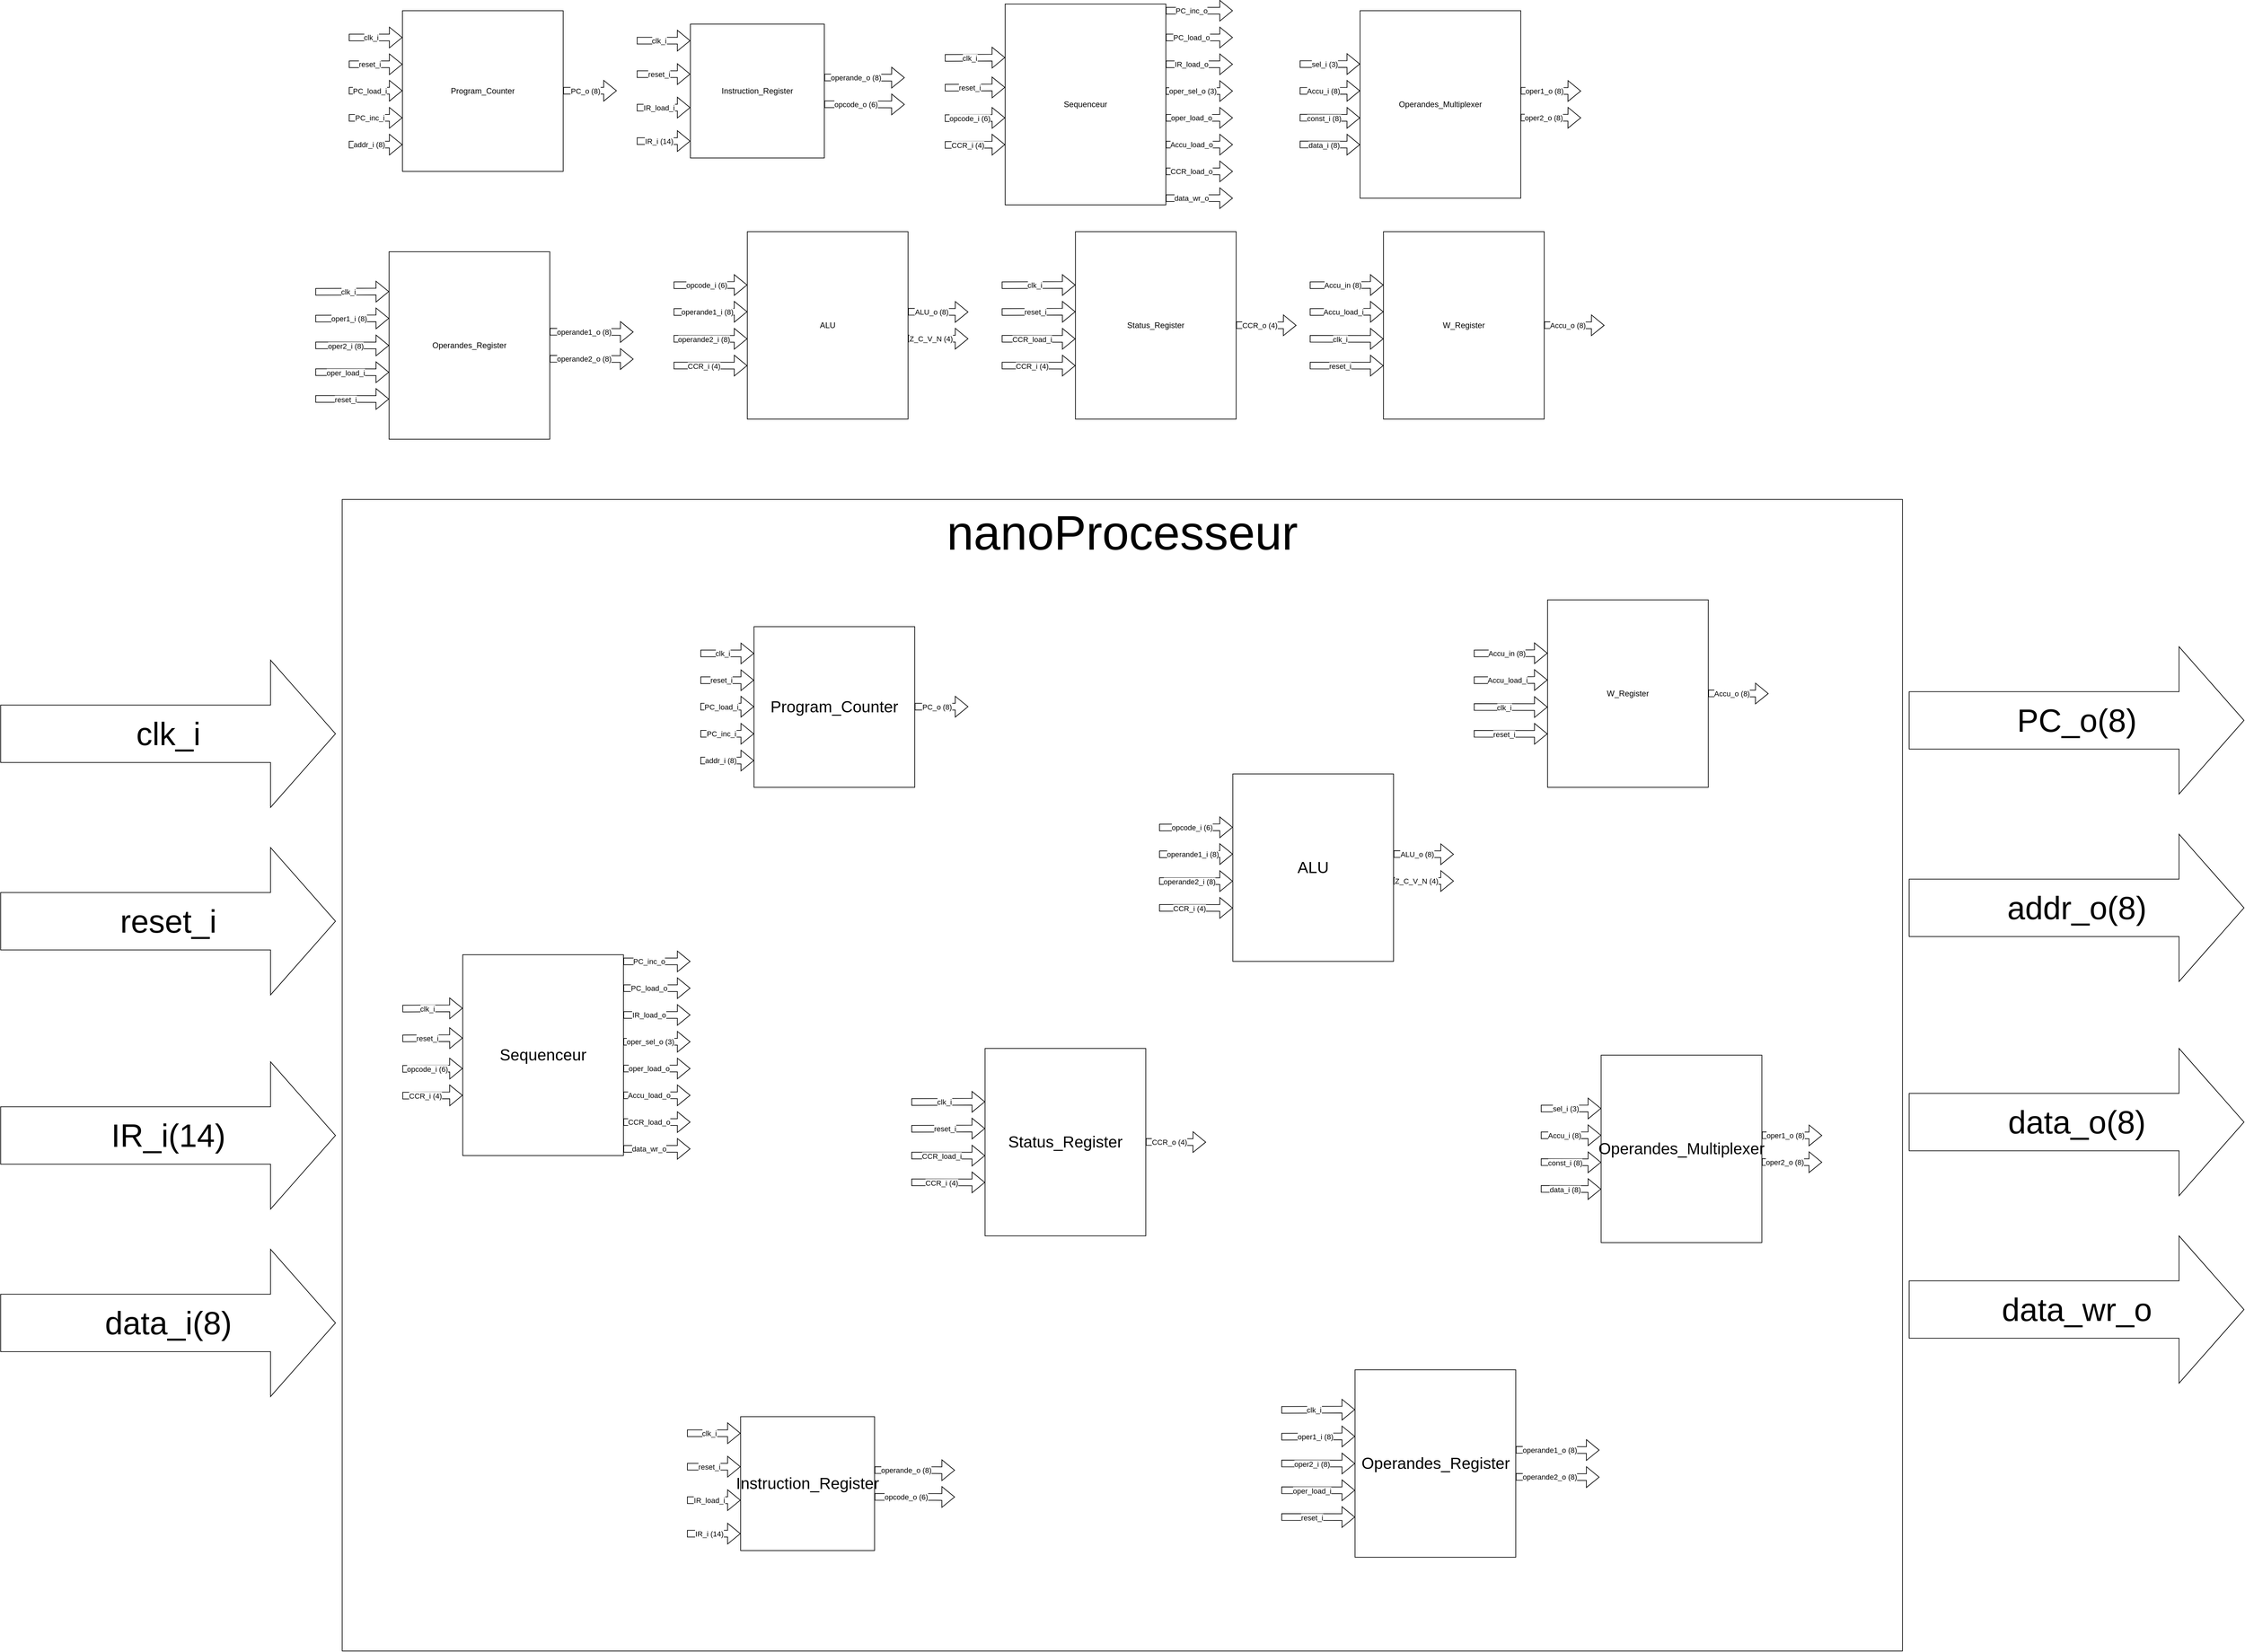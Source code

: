 <mxfile version="23.1.7" type="github">
  <diagram name="Page-1" id="FPIdoWPQeFc5p-aKN6lN">
    <mxGraphModel dx="5155" dy="2363" grid="1" gridSize="10" guides="1" tooltips="1" connect="1" arrows="1" fold="1" page="1" pageScale="1" pageWidth="850" pageHeight="1100" math="0" shadow="0">
      <root>
        <mxCell id="0" />
        <mxCell id="1" parent="0" />
        <mxCell id="di7hwIyVcmxTyqmBg4su-55" value="" style="group" parent="1" vertex="1" connectable="0">
          <mxGeometry x="40" y="40" width="400" height="240" as="geometry" />
        </mxCell>
        <mxCell id="di7hwIyVcmxTyqmBg4su-2" value="Program_Counter" style="whiteSpace=wrap;html=1;aspect=fixed;" parent="di7hwIyVcmxTyqmBg4su-55" vertex="1">
          <mxGeometry x="80" width="240" height="240" as="geometry" />
        </mxCell>
        <mxCell id="di7hwIyVcmxTyqmBg4su-3" value="" style="shape=flexArrow;endArrow=classic;html=1;rounded=0;" parent="di7hwIyVcmxTyqmBg4su-55" edge="1">
          <mxGeometry width="50" height="50" relative="1" as="geometry">
            <mxPoint y="40" as="sourcePoint" />
            <mxPoint x="80" y="40" as="targetPoint" />
          </mxGeometry>
        </mxCell>
        <mxCell id="di7hwIyVcmxTyqmBg4su-4" value="clk_i" style="edgeLabel;html=1;align=center;verticalAlign=middle;resizable=0;points=[];" parent="di7hwIyVcmxTyqmBg4su-3" vertex="1" connectable="0">
          <mxGeometry x="-0.176" relative="1" as="geometry">
            <mxPoint as="offset" />
          </mxGeometry>
        </mxCell>
        <mxCell id="di7hwIyVcmxTyqmBg4su-5" value="" style="shape=flexArrow;endArrow=classic;html=1;rounded=0;" parent="di7hwIyVcmxTyqmBg4su-55" edge="1">
          <mxGeometry width="50" height="50" relative="1" as="geometry">
            <mxPoint y="80" as="sourcePoint" />
            <mxPoint x="80" y="80" as="targetPoint" />
          </mxGeometry>
        </mxCell>
        <mxCell id="di7hwIyVcmxTyqmBg4su-7" value="reset_i" style="edgeLabel;html=1;align=center;verticalAlign=middle;resizable=0;points=[];" parent="di7hwIyVcmxTyqmBg4su-5" vertex="1" connectable="0">
          <mxGeometry x="-0.168" y="1" relative="1" as="geometry">
            <mxPoint x="-3" y="1" as="offset" />
          </mxGeometry>
        </mxCell>
        <mxCell id="di7hwIyVcmxTyqmBg4su-8" value="" style="shape=flexArrow;endArrow=classic;html=1;rounded=0;" parent="di7hwIyVcmxTyqmBg4su-55" edge="1">
          <mxGeometry width="50" height="50" relative="1" as="geometry">
            <mxPoint y="119.52" as="sourcePoint" />
            <mxPoint x="80" y="119.52" as="targetPoint" />
          </mxGeometry>
        </mxCell>
        <mxCell id="di7hwIyVcmxTyqmBg4su-11" value="PC_load_i" style="edgeLabel;html=1;align=center;verticalAlign=middle;resizable=0;points=[];" parent="di7hwIyVcmxTyqmBg4su-8" vertex="1" connectable="0">
          <mxGeometry x="-0.111" y="3" relative="1" as="geometry">
            <mxPoint x="-5" y="3" as="offset" />
          </mxGeometry>
        </mxCell>
        <mxCell id="di7hwIyVcmxTyqmBg4su-12" value="" style="shape=flexArrow;endArrow=classic;html=1;rounded=0;" parent="di7hwIyVcmxTyqmBg4su-55" edge="1">
          <mxGeometry width="50" height="50" relative="1" as="geometry">
            <mxPoint y="160" as="sourcePoint" />
            <mxPoint x="80" y="160" as="targetPoint" />
          </mxGeometry>
        </mxCell>
        <mxCell id="di7hwIyVcmxTyqmBg4su-15" value="PC_inc_i" style="edgeLabel;html=1;align=center;verticalAlign=middle;resizable=0;points=[];" parent="di7hwIyVcmxTyqmBg4su-12" vertex="1" connectable="0">
          <mxGeometry x="-0.111" y="3" relative="1" as="geometry">
            <mxPoint x="-5" y="3" as="offset" />
          </mxGeometry>
        </mxCell>
        <mxCell id="di7hwIyVcmxTyqmBg4su-16" value="" style="shape=flexArrow;endArrow=classic;html=1;rounded=0;" parent="di7hwIyVcmxTyqmBg4su-55" edge="1">
          <mxGeometry width="50" height="50" relative="1" as="geometry">
            <mxPoint y="200" as="sourcePoint" />
            <mxPoint x="80" y="200" as="targetPoint" />
          </mxGeometry>
        </mxCell>
        <mxCell id="di7hwIyVcmxTyqmBg4su-19" value="addr_i (8)" style="edgeLabel;html=1;align=center;verticalAlign=middle;resizable=0;points=[];" parent="di7hwIyVcmxTyqmBg4su-16" vertex="1" connectable="0">
          <mxGeometry x="-0.111" y="3" relative="1" as="geometry">
            <mxPoint x="-6" y="3" as="offset" />
          </mxGeometry>
        </mxCell>
        <mxCell id="di7hwIyVcmxTyqmBg4su-21" value="" style="shape=flexArrow;endArrow=classic;html=1;rounded=0;" parent="di7hwIyVcmxTyqmBg4su-55" edge="1">
          <mxGeometry width="50" height="50" relative="1" as="geometry">
            <mxPoint x="320" y="119.52" as="sourcePoint" />
            <mxPoint x="400" y="119.52" as="targetPoint" />
          </mxGeometry>
        </mxCell>
        <mxCell id="di7hwIyVcmxTyqmBg4su-22" value="PC_o (8)" style="edgeLabel;html=1;align=center;verticalAlign=middle;resizable=0;points=[];" parent="di7hwIyVcmxTyqmBg4su-21" vertex="1" connectable="0">
          <mxGeometry x="-0.176" relative="1" as="geometry">
            <mxPoint as="offset" />
          </mxGeometry>
        </mxCell>
        <mxCell id="di7hwIyVcmxTyqmBg4su-106" value="" style="group" parent="1" vertex="1" connectable="0">
          <mxGeometry x="470" y="60" width="400" height="200" as="geometry" />
        </mxCell>
        <mxCell id="di7hwIyVcmxTyqmBg4su-80" value="" style="shape=flexArrow;endArrow=classic;html=1;rounded=0;" parent="di7hwIyVcmxTyqmBg4su-106" edge="1">
          <mxGeometry width="50" height="50" relative="1" as="geometry">
            <mxPoint y="74.71" as="sourcePoint" />
            <mxPoint x="80" y="74.71" as="targetPoint" />
          </mxGeometry>
        </mxCell>
        <mxCell id="di7hwIyVcmxTyqmBg4su-81" value="reset_i" style="edgeLabel;html=1;align=center;verticalAlign=middle;resizable=0;points=[];" parent="di7hwIyVcmxTyqmBg4su-80" vertex="1" connectable="0">
          <mxGeometry x="-0.176" relative="1" as="geometry">
            <mxPoint as="offset" />
          </mxGeometry>
        </mxCell>
        <mxCell id="di7hwIyVcmxTyqmBg4su-82" value="" style="shape=flexArrow;endArrow=classic;html=1;rounded=0;" parent="di7hwIyVcmxTyqmBg4su-106" edge="1">
          <mxGeometry width="50" height="50" relative="1" as="geometry">
            <mxPoint y="124.71" as="sourcePoint" />
            <mxPoint x="80" y="124.71" as="targetPoint" />
          </mxGeometry>
        </mxCell>
        <mxCell id="di7hwIyVcmxTyqmBg4su-83" value="IR_load_i" style="edgeLabel;html=1;align=center;verticalAlign=middle;resizable=0;points=[];" parent="di7hwIyVcmxTyqmBg4su-82" vertex="1" connectable="0">
          <mxGeometry x="-0.176" relative="1" as="geometry">
            <mxPoint as="offset" />
          </mxGeometry>
        </mxCell>
        <mxCell id="di7hwIyVcmxTyqmBg4su-84" value="" style="shape=flexArrow;endArrow=classic;html=1;rounded=0;" parent="di7hwIyVcmxTyqmBg4su-106" edge="1">
          <mxGeometry width="50" height="50" relative="1" as="geometry">
            <mxPoint y="174.71" as="sourcePoint" />
            <mxPoint x="80" y="174.71" as="targetPoint" />
          </mxGeometry>
        </mxCell>
        <mxCell id="di7hwIyVcmxTyqmBg4su-85" value="IR_i (14)" style="edgeLabel;html=1;align=center;verticalAlign=middle;resizable=0;points=[];" parent="di7hwIyVcmxTyqmBg4su-84" vertex="1" connectable="0">
          <mxGeometry x="-0.176" relative="1" as="geometry">
            <mxPoint as="offset" />
          </mxGeometry>
        </mxCell>
        <mxCell id="di7hwIyVcmxTyqmBg4su-86" value="" style="shape=flexArrow;endArrow=classic;html=1;rounded=0;" parent="di7hwIyVcmxTyqmBg4su-106" edge="1">
          <mxGeometry width="50" height="50" relative="1" as="geometry">
            <mxPoint y="24.71" as="sourcePoint" />
            <mxPoint x="80" y="24.71" as="targetPoint" />
          </mxGeometry>
        </mxCell>
        <mxCell id="di7hwIyVcmxTyqmBg4su-87" value="clk_i" style="edgeLabel;html=1;align=center;verticalAlign=middle;resizable=0;points=[];" parent="di7hwIyVcmxTyqmBg4su-86" vertex="1" connectable="0">
          <mxGeometry x="-0.176" relative="1" as="geometry">
            <mxPoint as="offset" />
          </mxGeometry>
        </mxCell>
        <mxCell id="di7hwIyVcmxTyqmBg4su-94" value="" style="shape=flexArrow;endArrow=classic;html=1;rounded=0;" parent="di7hwIyVcmxTyqmBg4su-106" edge="1">
          <mxGeometry width="50" height="50" relative="1" as="geometry">
            <mxPoint x="280" y="79.71" as="sourcePoint" />
            <mxPoint x="400" y="80" as="targetPoint" />
          </mxGeometry>
        </mxCell>
        <mxCell id="di7hwIyVcmxTyqmBg4su-95" value="operande_o (8)" style="edgeLabel;html=1;align=center;verticalAlign=middle;resizable=0;points=[];" parent="di7hwIyVcmxTyqmBg4su-94" vertex="1" connectable="0">
          <mxGeometry x="-0.176" relative="1" as="geometry">
            <mxPoint x="-3" as="offset" />
          </mxGeometry>
        </mxCell>
        <mxCell id="di7hwIyVcmxTyqmBg4su-96" value="" style="shape=flexArrow;endArrow=classic;html=1;rounded=0;" parent="di7hwIyVcmxTyqmBg4su-106" edge="1">
          <mxGeometry width="50" height="50" relative="1" as="geometry">
            <mxPoint x="280" y="119.71" as="sourcePoint" />
            <mxPoint x="400" y="120" as="targetPoint" />
          </mxGeometry>
        </mxCell>
        <mxCell id="di7hwIyVcmxTyqmBg4su-97" value="opcode_o (6)" style="edgeLabel;html=1;align=center;verticalAlign=middle;resizable=0;points=[];" parent="di7hwIyVcmxTyqmBg4su-96" vertex="1" connectable="0">
          <mxGeometry x="-0.176" relative="1" as="geometry">
            <mxPoint x="-3" as="offset" />
          </mxGeometry>
        </mxCell>
        <mxCell id="di7hwIyVcmxTyqmBg4su-104" value="Instruction_Register" style="rounded=0;whiteSpace=wrap;html=1;" parent="di7hwIyVcmxTyqmBg4su-106" vertex="1">
          <mxGeometry x="80" width="200" height="200" as="geometry" />
        </mxCell>
        <mxCell id="di7hwIyVcmxTyqmBg4su-110" value="" style="group" parent="1" vertex="1" connectable="0">
          <mxGeometry x="930" y="30" width="430" height="300" as="geometry" />
        </mxCell>
        <mxCell id="di7hwIyVcmxTyqmBg4su-42" value="" style="shape=flexArrow;endArrow=classic;html=1;rounded=0;" parent="di7hwIyVcmxTyqmBg4su-110" edge="1">
          <mxGeometry width="50" height="50" relative="1" as="geometry">
            <mxPoint y="125" as="sourcePoint" />
            <mxPoint x="90" y="124.5" as="targetPoint" />
          </mxGeometry>
        </mxCell>
        <mxCell id="di7hwIyVcmxTyqmBg4su-43" value="reset_i" style="edgeLabel;html=1;align=center;verticalAlign=middle;resizable=0;points=[];" parent="di7hwIyVcmxTyqmBg4su-42" vertex="1" connectable="0">
          <mxGeometry x="-0.176" relative="1" as="geometry">
            <mxPoint as="offset" />
          </mxGeometry>
        </mxCell>
        <mxCell id="di7hwIyVcmxTyqmBg4su-58" value="" style="shape=flexArrow;endArrow=classic;html=1;rounded=0;" parent="di7hwIyVcmxTyqmBg4su-110" edge="1">
          <mxGeometry width="50" height="50" relative="1" as="geometry">
            <mxPoint y="210.5" as="sourcePoint" />
            <mxPoint x="90" y="210" as="targetPoint" />
          </mxGeometry>
        </mxCell>
        <mxCell id="di7hwIyVcmxTyqmBg4su-59" value="CCR_i (4)" style="edgeLabel;html=1;align=center;verticalAlign=middle;resizable=0;points=[];" parent="di7hwIyVcmxTyqmBg4su-58" vertex="1" connectable="0">
          <mxGeometry x="-0.176" relative="1" as="geometry">
            <mxPoint x="-3" as="offset" />
          </mxGeometry>
        </mxCell>
        <mxCell id="di7hwIyVcmxTyqmBg4su-60" value="" style="shape=flexArrow;endArrow=classic;html=1;rounded=0;" parent="di7hwIyVcmxTyqmBg4su-110" edge="1">
          <mxGeometry width="50" height="50" relative="1" as="geometry">
            <mxPoint y="80.5" as="sourcePoint" />
            <mxPoint x="90" y="80" as="targetPoint" />
          </mxGeometry>
        </mxCell>
        <mxCell id="di7hwIyVcmxTyqmBg4su-61" value="clk_i" style="edgeLabel;html=1;align=center;verticalAlign=middle;resizable=0;points=[];" parent="di7hwIyVcmxTyqmBg4su-60" vertex="1" connectable="0">
          <mxGeometry x="-0.176" relative="1" as="geometry">
            <mxPoint as="offset" />
          </mxGeometry>
        </mxCell>
        <mxCell id="di7hwIyVcmxTyqmBg4su-62" value="" style="shape=flexArrow;endArrow=classic;html=1;rounded=0;" parent="di7hwIyVcmxTyqmBg4su-110" edge="1">
          <mxGeometry width="50" height="50" relative="1" as="geometry">
            <mxPoint x="330" y="10" as="sourcePoint" />
            <mxPoint x="430" y="10" as="targetPoint" />
          </mxGeometry>
        </mxCell>
        <mxCell id="di7hwIyVcmxTyqmBg4su-63" value="PC_inc_o" style="edgeLabel;html=1;align=center;verticalAlign=middle;resizable=0;points=[];" parent="di7hwIyVcmxTyqmBg4su-62" vertex="1" connectable="0">
          <mxGeometry x="-0.176" relative="1" as="geometry">
            <mxPoint x="-3" as="offset" />
          </mxGeometry>
        </mxCell>
        <mxCell id="di7hwIyVcmxTyqmBg4su-64" value="" style="shape=flexArrow;endArrow=classic;html=1;rounded=0;" parent="di7hwIyVcmxTyqmBg4su-110" edge="1">
          <mxGeometry width="50" height="50" relative="1" as="geometry">
            <mxPoint x="330" y="50" as="sourcePoint" />
            <mxPoint x="430" y="50" as="targetPoint" />
          </mxGeometry>
        </mxCell>
        <mxCell id="di7hwIyVcmxTyqmBg4su-65" value="PC_load_o" style="edgeLabel;html=1;align=center;verticalAlign=middle;resizable=0;points=[];" parent="di7hwIyVcmxTyqmBg4su-64" vertex="1" connectable="0">
          <mxGeometry x="-0.176" relative="1" as="geometry">
            <mxPoint x="-3" as="offset" />
          </mxGeometry>
        </mxCell>
        <mxCell id="di7hwIyVcmxTyqmBg4su-66" value="" style="shape=flexArrow;endArrow=classic;html=1;rounded=0;" parent="di7hwIyVcmxTyqmBg4su-110" edge="1">
          <mxGeometry width="50" height="50" relative="1" as="geometry">
            <mxPoint x="330" y="90" as="sourcePoint" />
            <mxPoint x="430" y="90" as="targetPoint" />
          </mxGeometry>
        </mxCell>
        <mxCell id="di7hwIyVcmxTyqmBg4su-67" value="IR_load_o" style="edgeLabel;html=1;align=center;verticalAlign=middle;resizable=0;points=[];" parent="di7hwIyVcmxTyqmBg4su-66" vertex="1" connectable="0">
          <mxGeometry x="-0.176" relative="1" as="geometry">
            <mxPoint x="-3" as="offset" />
          </mxGeometry>
        </mxCell>
        <mxCell id="di7hwIyVcmxTyqmBg4su-69" value="" style="shape=flexArrow;endArrow=classic;html=1;rounded=0;" parent="di7hwIyVcmxTyqmBg4su-110" edge="1">
          <mxGeometry width="50" height="50" relative="1" as="geometry">
            <mxPoint x="330" y="130" as="sourcePoint" />
            <mxPoint x="430" y="130" as="targetPoint" />
          </mxGeometry>
        </mxCell>
        <mxCell id="di7hwIyVcmxTyqmBg4su-70" value="oper_sel_o (3)" style="edgeLabel;html=1;align=center;verticalAlign=middle;resizable=0;points=[];" parent="di7hwIyVcmxTyqmBg4su-69" vertex="1" connectable="0">
          <mxGeometry x="-0.176" relative="1" as="geometry">
            <mxPoint x="-1" as="offset" />
          </mxGeometry>
        </mxCell>
        <mxCell id="di7hwIyVcmxTyqmBg4su-71" value="" style="shape=flexArrow;endArrow=classic;html=1;rounded=0;" parent="di7hwIyVcmxTyqmBg4su-110" edge="1">
          <mxGeometry width="50" height="50" relative="1" as="geometry">
            <mxPoint x="330" y="170" as="sourcePoint" />
            <mxPoint x="430" y="170" as="targetPoint" />
          </mxGeometry>
        </mxCell>
        <mxCell id="di7hwIyVcmxTyqmBg4su-72" value="oper_load_o" style="edgeLabel;html=1;align=center;verticalAlign=middle;resizable=0;points=[];" parent="di7hwIyVcmxTyqmBg4su-71" vertex="1" connectable="0">
          <mxGeometry x="-0.176" relative="1" as="geometry">
            <mxPoint x="-3" as="offset" />
          </mxGeometry>
        </mxCell>
        <mxCell id="di7hwIyVcmxTyqmBg4su-73" value="" style="shape=flexArrow;endArrow=classic;html=1;rounded=0;" parent="di7hwIyVcmxTyqmBg4su-110" edge="1">
          <mxGeometry width="50" height="50" relative="1" as="geometry">
            <mxPoint x="330" y="210" as="sourcePoint" />
            <mxPoint x="430" y="210" as="targetPoint" />
          </mxGeometry>
        </mxCell>
        <mxCell id="di7hwIyVcmxTyqmBg4su-74" value="Accu_load_o" style="edgeLabel;html=1;align=center;verticalAlign=middle;resizable=0;points=[];" parent="di7hwIyVcmxTyqmBg4su-73" vertex="1" connectable="0">
          <mxGeometry x="-0.176" relative="1" as="geometry">
            <mxPoint x="-3" as="offset" />
          </mxGeometry>
        </mxCell>
        <mxCell id="di7hwIyVcmxTyqmBg4su-75" value="" style="shape=flexArrow;endArrow=classic;html=1;rounded=0;" parent="di7hwIyVcmxTyqmBg4su-110" edge="1">
          <mxGeometry width="50" height="50" relative="1" as="geometry">
            <mxPoint x="330" y="250" as="sourcePoint" />
            <mxPoint x="430" y="250" as="targetPoint" />
          </mxGeometry>
        </mxCell>
        <mxCell id="di7hwIyVcmxTyqmBg4su-76" value="CCR_load_o" style="edgeLabel;html=1;align=center;verticalAlign=middle;resizable=0;points=[];" parent="di7hwIyVcmxTyqmBg4su-75" vertex="1" connectable="0">
          <mxGeometry x="-0.176" relative="1" as="geometry">
            <mxPoint x="-3" as="offset" />
          </mxGeometry>
        </mxCell>
        <mxCell id="di7hwIyVcmxTyqmBg4su-77" value="" style="shape=flexArrow;endArrow=classic;html=1;rounded=0;" parent="di7hwIyVcmxTyqmBg4su-110" edge="1">
          <mxGeometry width="50" height="50" relative="1" as="geometry">
            <mxPoint x="330" y="290" as="sourcePoint" />
            <mxPoint x="430" y="290" as="targetPoint" />
          </mxGeometry>
        </mxCell>
        <mxCell id="di7hwIyVcmxTyqmBg4su-78" value="data_wr_o" style="edgeLabel;html=1;align=center;verticalAlign=middle;resizable=0;points=[];" parent="di7hwIyVcmxTyqmBg4su-77" vertex="1" connectable="0">
          <mxGeometry x="-0.176" relative="1" as="geometry">
            <mxPoint x="-3" as="offset" />
          </mxGeometry>
        </mxCell>
        <mxCell id="di7hwIyVcmxTyqmBg4su-79" value="Sequenceur" style="rounded=0;whiteSpace=wrap;html=1;" parent="di7hwIyVcmxTyqmBg4su-110" vertex="1">
          <mxGeometry x="90" width="240" height="300" as="geometry" />
        </mxCell>
        <mxCell id="di7hwIyVcmxTyqmBg4su-107" value="" style="shape=flexArrow;endArrow=classic;html=1;rounded=0;" parent="di7hwIyVcmxTyqmBg4su-110" edge="1">
          <mxGeometry width="50" height="50" relative="1" as="geometry">
            <mxPoint y="170.5" as="sourcePoint" />
            <mxPoint x="90" y="170" as="targetPoint" />
          </mxGeometry>
        </mxCell>
        <mxCell id="di7hwIyVcmxTyqmBg4su-108" value="opcode_i (6)" style="edgeLabel;html=1;align=center;verticalAlign=middle;resizable=0;points=[];" parent="di7hwIyVcmxTyqmBg4su-107" vertex="1" connectable="0">
          <mxGeometry x="-0.176" relative="1" as="geometry">
            <mxPoint as="offset" />
          </mxGeometry>
        </mxCell>
        <mxCell id="9xyX19tClgwM5pYCOrdM-17" value="" style="group" parent="1" vertex="1" connectable="0">
          <mxGeometry x="1460" y="40" width="420" height="280" as="geometry" />
        </mxCell>
        <mxCell id="9xyX19tClgwM5pYCOrdM-1" value="Operandes_Multiplexer" style="rounded=0;whiteSpace=wrap;html=1;" parent="9xyX19tClgwM5pYCOrdM-17" vertex="1">
          <mxGeometry x="90" width="240" height="280" as="geometry" />
        </mxCell>
        <mxCell id="9xyX19tClgwM5pYCOrdM-2" value="" style="shape=flexArrow;endArrow=classic;html=1;rounded=0;" parent="9xyX19tClgwM5pYCOrdM-17" edge="1">
          <mxGeometry width="50" height="50" relative="1" as="geometry">
            <mxPoint y="79.76" as="sourcePoint" />
            <mxPoint x="90" y="79.62" as="targetPoint" />
          </mxGeometry>
        </mxCell>
        <mxCell id="9xyX19tClgwM5pYCOrdM-3" value="sel_i (3)" style="edgeLabel;html=1;align=center;verticalAlign=middle;resizable=0;points=[];" parent="9xyX19tClgwM5pYCOrdM-2" vertex="1" connectable="0">
          <mxGeometry x="-0.176" relative="1" as="geometry">
            <mxPoint as="offset" />
          </mxGeometry>
        </mxCell>
        <mxCell id="9xyX19tClgwM5pYCOrdM-4" value="" style="shape=flexArrow;endArrow=classic;html=1;rounded=0;" parent="9xyX19tClgwM5pYCOrdM-17" edge="1">
          <mxGeometry width="50" height="50" relative="1" as="geometry">
            <mxPoint y="119.76" as="sourcePoint" />
            <mxPoint x="90" y="119.62" as="targetPoint" />
          </mxGeometry>
        </mxCell>
        <mxCell id="9xyX19tClgwM5pYCOrdM-5" value="Accu_i (8)" style="edgeLabel;html=1;align=center;verticalAlign=middle;resizable=0;points=[];" parent="9xyX19tClgwM5pYCOrdM-4" vertex="1" connectable="0">
          <mxGeometry x="-0.168" y="1" relative="1" as="geometry">
            <mxPoint x="-3" y="1" as="offset" />
          </mxGeometry>
        </mxCell>
        <mxCell id="9xyX19tClgwM5pYCOrdM-6" value="" style="shape=flexArrow;endArrow=classic;html=1;rounded=0;" parent="9xyX19tClgwM5pYCOrdM-17" edge="1">
          <mxGeometry width="50" height="50" relative="1" as="geometry">
            <mxPoint y="159.76" as="sourcePoint" />
            <mxPoint x="90" y="160.14" as="targetPoint" />
          </mxGeometry>
        </mxCell>
        <mxCell id="9xyX19tClgwM5pYCOrdM-7" value="const_i&amp;nbsp;(8)" style="edgeLabel;html=1;align=center;verticalAlign=middle;resizable=0;points=[];" parent="9xyX19tClgwM5pYCOrdM-6" vertex="1" connectable="0">
          <mxGeometry x="-0.111" y="3" relative="1" as="geometry">
            <mxPoint x="-4" y="4" as="offset" />
          </mxGeometry>
        </mxCell>
        <mxCell id="9xyX19tClgwM5pYCOrdM-8" value="" style="shape=flexArrow;endArrow=classic;html=1;rounded=0;" parent="9xyX19tClgwM5pYCOrdM-17" edge="1">
          <mxGeometry width="50" height="50" relative="1" as="geometry">
            <mxPoint x="330" y="119.62" as="sourcePoint" />
            <mxPoint x="420" y="120" as="targetPoint" />
          </mxGeometry>
        </mxCell>
        <mxCell id="9xyX19tClgwM5pYCOrdM-9" value="oper1_o (8)" style="edgeLabel;html=1;align=center;verticalAlign=middle;resizable=0;points=[];" parent="9xyX19tClgwM5pYCOrdM-8" vertex="1" connectable="0">
          <mxGeometry x="-0.111" y="3" relative="1" as="geometry">
            <mxPoint x="-5" y="3" as="offset" />
          </mxGeometry>
        </mxCell>
        <mxCell id="9xyX19tClgwM5pYCOrdM-10" value="" style="shape=flexArrow;endArrow=classic;html=1;rounded=0;" parent="9xyX19tClgwM5pYCOrdM-17" edge="1">
          <mxGeometry width="50" height="50" relative="1" as="geometry">
            <mxPoint x="330" y="159.62" as="sourcePoint" />
            <mxPoint x="420" y="160" as="targetPoint" />
          </mxGeometry>
        </mxCell>
        <mxCell id="9xyX19tClgwM5pYCOrdM-11" value="oper2_o (8)" style="edgeLabel;html=1;align=center;verticalAlign=middle;resizable=0;points=[];" parent="9xyX19tClgwM5pYCOrdM-10" vertex="1" connectable="0">
          <mxGeometry x="-0.111" y="3" relative="1" as="geometry">
            <mxPoint x="-6" y="3" as="offset" />
          </mxGeometry>
        </mxCell>
        <mxCell id="9xyX19tClgwM5pYCOrdM-15" value="" style="shape=flexArrow;endArrow=classic;html=1;rounded=0;" parent="9xyX19tClgwM5pYCOrdM-17" edge="1">
          <mxGeometry width="50" height="50" relative="1" as="geometry">
            <mxPoint y="199.76" as="sourcePoint" />
            <mxPoint x="90" y="200.14" as="targetPoint" />
          </mxGeometry>
        </mxCell>
        <mxCell id="9xyX19tClgwM5pYCOrdM-16" value="data_i&amp;nbsp;(8)" style="edgeLabel;html=1;align=center;verticalAlign=middle;resizable=0;points=[];" parent="9xyX19tClgwM5pYCOrdM-15" vertex="1" connectable="0">
          <mxGeometry x="-0.111" y="3" relative="1" as="geometry">
            <mxPoint x="-4" y="4" as="offset" />
          </mxGeometry>
        </mxCell>
        <mxCell id="9xyX19tClgwM5pYCOrdM-33" value="" style="group" parent="1" vertex="1" connectable="0">
          <mxGeometry x="525" y="370" width="440" height="280" as="geometry" />
        </mxCell>
        <mxCell id="9xyX19tClgwM5pYCOrdM-34" value="ALU" style="rounded=0;whiteSpace=wrap;html=1;container=0;" parent="9xyX19tClgwM5pYCOrdM-33" vertex="1">
          <mxGeometry x="110" width="240" height="280" as="geometry" />
        </mxCell>
        <mxCell id="9xyX19tClgwM5pYCOrdM-35" value="" style="shape=flexArrow;endArrow=classic;html=1;rounded=0;" parent="9xyX19tClgwM5pYCOrdM-33" edge="1">
          <mxGeometry width="50" height="50" relative="1" as="geometry">
            <mxPoint y="80" as="sourcePoint" />
            <mxPoint x="110" y="79.62" as="targetPoint" />
          </mxGeometry>
        </mxCell>
        <mxCell id="9xyX19tClgwM5pYCOrdM-36" value="opcode_i (6)" style="edgeLabel;html=1;align=center;verticalAlign=middle;resizable=0;points=[];container=0;" parent="9xyX19tClgwM5pYCOrdM-35" vertex="1" connectable="0">
          <mxGeometry x="-0.176" relative="1" as="geometry">
            <mxPoint x="3" as="offset" />
          </mxGeometry>
        </mxCell>
        <mxCell id="9xyX19tClgwM5pYCOrdM-37" value="" style="shape=flexArrow;endArrow=classic;html=1;rounded=0;" parent="9xyX19tClgwM5pYCOrdM-33" edge="1">
          <mxGeometry width="50" height="50" relative="1" as="geometry">
            <mxPoint y="120" as="sourcePoint" />
            <mxPoint x="110" y="119.62" as="targetPoint" />
          </mxGeometry>
        </mxCell>
        <mxCell id="9xyX19tClgwM5pYCOrdM-38" value="operande1_i (8)" style="edgeLabel;html=1;align=center;verticalAlign=middle;resizable=0;points=[];container=0;" parent="9xyX19tClgwM5pYCOrdM-37" vertex="1" connectable="0">
          <mxGeometry x="-0.168" y="1" relative="1" as="geometry">
            <mxPoint x="4" y="1" as="offset" />
          </mxGeometry>
        </mxCell>
        <mxCell id="9xyX19tClgwM5pYCOrdM-39" value="" style="shape=flexArrow;endArrow=classic;html=1;rounded=0;" parent="9xyX19tClgwM5pYCOrdM-33" edge="1">
          <mxGeometry width="50" height="50" relative="1" as="geometry">
            <mxPoint y="160" as="sourcePoint" />
            <mxPoint x="110" y="160.14" as="targetPoint" />
          </mxGeometry>
        </mxCell>
        <mxCell id="9xyX19tClgwM5pYCOrdM-40" value="operande2_i (8)" style="edgeLabel;html=1;align=center;verticalAlign=middle;resizable=0;points=[];container=0;" parent="9xyX19tClgwM5pYCOrdM-39" vertex="1" connectable="0">
          <mxGeometry x="-0.111" y="3" relative="1" as="geometry">
            <mxPoint x="-4" y="4" as="offset" />
          </mxGeometry>
        </mxCell>
        <mxCell id="9xyX19tClgwM5pYCOrdM-41" value="" style="shape=flexArrow;endArrow=classic;html=1;rounded=0;" parent="9xyX19tClgwM5pYCOrdM-33" edge="1">
          <mxGeometry width="50" height="50" relative="1" as="geometry">
            <mxPoint x="350" y="119.62" as="sourcePoint" />
            <mxPoint x="440" y="120" as="targetPoint" />
          </mxGeometry>
        </mxCell>
        <mxCell id="9xyX19tClgwM5pYCOrdM-42" value="ALU_o (8)" style="edgeLabel;html=1;align=center;verticalAlign=middle;resizable=0;points=[];container=0;" parent="9xyX19tClgwM5pYCOrdM-41" vertex="1" connectable="0">
          <mxGeometry x="-0.111" y="3" relative="1" as="geometry">
            <mxPoint x="-5" y="3" as="offset" />
          </mxGeometry>
        </mxCell>
        <mxCell id="9xyX19tClgwM5pYCOrdM-43" value="" style="shape=flexArrow;endArrow=classic;html=1;rounded=0;" parent="9xyX19tClgwM5pYCOrdM-33" edge="1">
          <mxGeometry width="50" height="50" relative="1" as="geometry">
            <mxPoint x="350" y="159.62" as="sourcePoint" />
            <mxPoint x="440" y="160" as="targetPoint" />
          </mxGeometry>
        </mxCell>
        <mxCell id="9xyX19tClgwM5pYCOrdM-44" value="Z_C_V_N (4)" style="edgeLabel;html=1;align=center;verticalAlign=middle;resizable=0;points=[];container=0;" parent="9xyX19tClgwM5pYCOrdM-43" vertex="1" connectable="0">
          <mxGeometry x="-0.111" y="3" relative="1" as="geometry">
            <mxPoint x="-6" y="3" as="offset" />
          </mxGeometry>
        </mxCell>
        <mxCell id="9xyX19tClgwM5pYCOrdM-45" value="" style="shape=flexArrow;endArrow=classic;html=1;rounded=0;" parent="9xyX19tClgwM5pYCOrdM-33" edge="1">
          <mxGeometry width="50" height="50" relative="1" as="geometry">
            <mxPoint y="200" as="sourcePoint" />
            <mxPoint x="110" y="200.14" as="targetPoint" />
          </mxGeometry>
        </mxCell>
        <mxCell id="9xyX19tClgwM5pYCOrdM-46" value="CCR_i (4)" style="edgeLabel;html=1;align=center;verticalAlign=middle;resizable=0;points=[];container=0;" parent="9xyX19tClgwM5pYCOrdM-45" vertex="1" connectable="0">
          <mxGeometry x="-0.111" y="3" relative="1" as="geometry">
            <mxPoint x="-4" y="4" as="offset" />
          </mxGeometry>
        </mxCell>
        <mxCell id="9xyX19tClgwM5pYCOrdM-52" value="" style="group" parent="1" vertex="1" connectable="0">
          <mxGeometry x="1015" y="370" width="440" height="280" as="geometry" />
        </mxCell>
        <mxCell id="9xyX19tClgwM5pYCOrdM-53" value="Status_Register" style="rounded=0;whiteSpace=wrap;html=1;container=0;" parent="9xyX19tClgwM5pYCOrdM-52" vertex="1">
          <mxGeometry x="110" width="240" height="280" as="geometry" />
        </mxCell>
        <mxCell id="9xyX19tClgwM5pYCOrdM-54" value="" style="shape=flexArrow;endArrow=classic;html=1;rounded=0;" parent="9xyX19tClgwM5pYCOrdM-52" edge="1">
          <mxGeometry width="50" height="50" relative="1" as="geometry">
            <mxPoint y="80" as="sourcePoint" />
            <mxPoint x="110" y="79.62" as="targetPoint" />
          </mxGeometry>
        </mxCell>
        <mxCell id="9xyX19tClgwM5pYCOrdM-55" value="clk_i" style="edgeLabel;html=1;align=center;verticalAlign=middle;resizable=0;points=[];container=0;" parent="9xyX19tClgwM5pYCOrdM-54" vertex="1" connectable="0">
          <mxGeometry x="-0.176" relative="1" as="geometry">
            <mxPoint x="3" as="offset" />
          </mxGeometry>
        </mxCell>
        <mxCell id="9xyX19tClgwM5pYCOrdM-56" value="" style="shape=flexArrow;endArrow=classic;html=1;rounded=0;" parent="9xyX19tClgwM5pYCOrdM-52" edge="1">
          <mxGeometry width="50" height="50" relative="1" as="geometry">
            <mxPoint y="120" as="sourcePoint" />
            <mxPoint x="110" y="119.62" as="targetPoint" />
          </mxGeometry>
        </mxCell>
        <mxCell id="9xyX19tClgwM5pYCOrdM-57" value="reset_i" style="edgeLabel;html=1;align=center;verticalAlign=middle;resizable=0;points=[];container=0;" parent="9xyX19tClgwM5pYCOrdM-56" vertex="1" connectable="0">
          <mxGeometry x="-0.168" y="1" relative="1" as="geometry">
            <mxPoint x="4" y="1" as="offset" />
          </mxGeometry>
        </mxCell>
        <mxCell id="9xyX19tClgwM5pYCOrdM-58" value="" style="shape=flexArrow;endArrow=classic;html=1;rounded=0;" parent="9xyX19tClgwM5pYCOrdM-52" edge="1">
          <mxGeometry width="50" height="50" relative="1" as="geometry">
            <mxPoint y="160" as="sourcePoint" />
            <mxPoint x="110" y="160.14" as="targetPoint" />
          </mxGeometry>
        </mxCell>
        <mxCell id="9xyX19tClgwM5pYCOrdM-59" value="CCR_load_i" style="edgeLabel;html=1;align=center;verticalAlign=middle;resizable=0;points=[];container=0;" parent="9xyX19tClgwM5pYCOrdM-58" vertex="1" connectable="0">
          <mxGeometry x="-0.111" y="3" relative="1" as="geometry">
            <mxPoint x="-4" y="4" as="offset" />
          </mxGeometry>
        </mxCell>
        <mxCell id="9xyX19tClgwM5pYCOrdM-60" value="" style="shape=flexArrow;endArrow=classic;html=1;rounded=0;" parent="9xyX19tClgwM5pYCOrdM-52" edge="1">
          <mxGeometry width="50" height="50" relative="1" as="geometry">
            <mxPoint x="350" y="139.57" as="sourcePoint" />
            <mxPoint x="440" y="139.95" as="targetPoint" />
          </mxGeometry>
        </mxCell>
        <mxCell id="9xyX19tClgwM5pYCOrdM-61" value="CCR_o (4)" style="edgeLabel;html=1;align=center;verticalAlign=middle;resizable=0;points=[];container=0;" parent="9xyX19tClgwM5pYCOrdM-60" vertex="1" connectable="0">
          <mxGeometry x="-0.111" y="3" relative="1" as="geometry">
            <mxPoint x="-5" y="3" as="offset" />
          </mxGeometry>
        </mxCell>
        <mxCell id="9xyX19tClgwM5pYCOrdM-62" value="" style="shape=flexArrow;endArrow=classic;html=1;rounded=0;" parent="9xyX19tClgwM5pYCOrdM-52" edge="1">
          <mxGeometry width="50" height="50" relative="1" as="geometry">
            <mxPoint y="200" as="sourcePoint" />
            <mxPoint x="110" y="200.14" as="targetPoint" />
          </mxGeometry>
        </mxCell>
        <mxCell id="9xyX19tClgwM5pYCOrdM-63" value="CCR_i (4)" style="edgeLabel;html=1;align=center;verticalAlign=middle;resizable=0;points=[];container=0;" parent="9xyX19tClgwM5pYCOrdM-62" vertex="1" connectable="0">
          <mxGeometry x="-0.111" y="3" relative="1" as="geometry">
            <mxPoint x="-4" y="4" as="offset" />
          </mxGeometry>
        </mxCell>
        <mxCell id="9xyX19tClgwM5pYCOrdM-65" value="" style="group" parent="1" vertex="1" connectable="0">
          <mxGeometry x="1475" y="370" width="440" height="280" as="geometry" />
        </mxCell>
        <mxCell id="9xyX19tClgwM5pYCOrdM-66" value="W_Register" style="rounded=0;whiteSpace=wrap;html=1;container=0;" parent="9xyX19tClgwM5pYCOrdM-65" vertex="1">
          <mxGeometry x="110" width="240" height="280" as="geometry" />
        </mxCell>
        <mxCell id="9xyX19tClgwM5pYCOrdM-67" value="" style="shape=flexArrow;endArrow=classic;html=1;rounded=0;" parent="9xyX19tClgwM5pYCOrdM-65" edge="1">
          <mxGeometry width="50" height="50" relative="1" as="geometry">
            <mxPoint y="80" as="sourcePoint" />
            <mxPoint x="110" y="79.62" as="targetPoint" />
          </mxGeometry>
        </mxCell>
        <mxCell id="9xyX19tClgwM5pYCOrdM-68" value="Accu_in (8)" style="edgeLabel;html=1;align=center;verticalAlign=middle;resizable=0;points=[];container=0;" parent="9xyX19tClgwM5pYCOrdM-67" vertex="1" connectable="0">
          <mxGeometry x="-0.176" relative="1" as="geometry">
            <mxPoint x="3" as="offset" />
          </mxGeometry>
        </mxCell>
        <mxCell id="9xyX19tClgwM5pYCOrdM-69" value="" style="shape=flexArrow;endArrow=classic;html=1;rounded=0;" parent="9xyX19tClgwM5pYCOrdM-65" edge="1">
          <mxGeometry width="50" height="50" relative="1" as="geometry">
            <mxPoint y="120" as="sourcePoint" />
            <mxPoint x="110" y="119.62" as="targetPoint" />
          </mxGeometry>
        </mxCell>
        <mxCell id="9xyX19tClgwM5pYCOrdM-70" value="Accu_load_i" style="edgeLabel;html=1;align=center;verticalAlign=middle;resizable=0;points=[];container=0;" parent="9xyX19tClgwM5pYCOrdM-69" vertex="1" connectable="0">
          <mxGeometry x="-0.168" y="1" relative="1" as="geometry">
            <mxPoint x="4" y="1" as="offset" />
          </mxGeometry>
        </mxCell>
        <mxCell id="9xyX19tClgwM5pYCOrdM-71" value="" style="shape=flexArrow;endArrow=classic;html=1;rounded=0;" parent="9xyX19tClgwM5pYCOrdM-65" edge="1">
          <mxGeometry width="50" height="50" relative="1" as="geometry">
            <mxPoint y="160" as="sourcePoint" />
            <mxPoint x="110" y="160.14" as="targetPoint" />
          </mxGeometry>
        </mxCell>
        <mxCell id="9xyX19tClgwM5pYCOrdM-72" value="clk_i" style="edgeLabel;html=1;align=center;verticalAlign=middle;resizable=0;points=[];container=0;" parent="9xyX19tClgwM5pYCOrdM-71" vertex="1" connectable="0">
          <mxGeometry x="-0.111" y="3" relative="1" as="geometry">
            <mxPoint x="-4" y="4" as="offset" />
          </mxGeometry>
        </mxCell>
        <mxCell id="9xyX19tClgwM5pYCOrdM-73" value="" style="shape=flexArrow;endArrow=classic;html=1;rounded=0;" parent="9xyX19tClgwM5pYCOrdM-65" edge="1">
          <mxGeometry width="50" height="50" relative="1" as="geometry">
            <mxPoint x="350" y="139.57" as="sourcePoint" />
            <mxPoint x="440" y="139.95" as="targetPoint" />
          </mxGeometry>
        </mxCell>
        <mxCell id="9xyX19tClgwM5pYCOrdM-74" value="Accu_o (8)" style="edgeLabel;html=1;align=center;verticalAlign=middle;resizable=0;points=[];container=0;" parent="9xyX19tClgwM5pYCOrdM-73" vertex="1" connectable="0">
          <mxGeometry x="-0.111" y="3" relative="1" as="geometry">
            <mxPoint x="-5" y="3" as="offset" />
          </mxGeometry>
        </mxCell>
        <mxCell id="9xyX19tClgwM5pYCOrdM-75" value="" style="shape=flexArrow;endArrow=classic;html=1;rounded=0;" parent="9xyX19tClgwM5pYCOrdM-65" edge="1">
          <mxGeometry width="50" height="50" relative="1" as="geometry">
            <mxPoint y="200" as="sourcePoint" />
            <mxPoint x="110" y="200.14" as="targetPoint" />
          </mxGeometry>
        </mxCell>
        <mxCell id="9xyX19tClgwM5pYCOrdM-76" value="reset_i" style="edgeLabel;html=1;align=center;verticalAlign=middle;resizable=0;points=[];container=0;" parent="9xyX19tClgwM5pYCOrdM-75" vertex="1" connectable="0">
          <mxGeometry x="-0.111" y="3" relative="1" as="geometry">
            <mxPoint x="-4" y="4" as="offset" />
          </mxGeometry>
        </mxCell>
        <mxCell id="9xyX19tClgwM5pYCOrdM-82" value="" style="group" parent="1" vertex="1" connectable="0">
          <mxGeometry x="-10" y="400" width="475" height="280" as="geometry" />
        </mxCell>
        <mxCell id="9xyX19tClgwM5pYCOrdM-78" value="" style="shape=flexArrow;endArrow=classic;html=1;rounded=0;" parent="9xyX19tClgwM5pYCOrdM-82" edge="1">
          <mxGeometry width="50" height="50" relative="1" as="geometry">
            <mxPoint x="350" y="159.93" as="sourcePoint" />
            <mxPoint x="475" y="160.36" as="targetPoint" />
          </mxGeometry>
        </mxCell>
        <mxCell id="9xyX19tClgwM5pYCOrdM-79" value="operande2_o (8)" style="edgeLabel;html=1;align=center;verticalAlign=middle;resizable=0;points=[];container=0;" parent="9xyX19tClgwM5pYCOrdM-78" vertex="1" connectable="0">
          <mxGeometry x="-0.111" y="3" relative="1" as="geometry">
            <mxPoint x="-5" y="3" as="offset" />
          </mxGeometry>
        </mxCell>
        <mxCell id="9xyX19tClgwM5pYCOrdM-19" value="Operandes_Register" style="rounded=0;whiteSpace=wrap;html=1;container=0;" parent="9xyX19tClgwM5pYCOrdM-82" vertex="1">
          <mxGeometry x="110" width="240" height="280" as="geometry" />
        </mxCell>
        <mxCell id="9xyX19tClgwM5pYCOrdM-20" value="" style="shape=flexArrow;endArrow=classic;html=1;rounded=0;" parent="9xyX19tClgwM5pYCOrdM-82" edge="1">
          <mxGeometry width="50" height="50" relative="1" as="geometry">
            <mxPoint y="59.85" as="sourcePoint" />
            <mxPoint x="110" y="59.47" as="targetPoint" />
          </mxGeometry>
        </mxCell>
        <mxCell id="9xyX19tClgwM5pYCOrdM-21" value="clk_i" style="edgeLabel;html=1;align=center;verticalAlign=middle;resizable=0;points=[];container=0;" parent="9xyX19tClgwM5pYCOrdM-20" vertex="1" connectable="0">
          <mxGeometry x="-0.176" relative="1" as="geometry">
            <mxPoint x="3" as="offset" />
          </mxGeometry>
        </mxCell>
        <mxCell id="9xyX19tClgwM5pYCOrdM-22" value="" style="shape=flexArrow;endArrow=classic;html=1;rounded=0;" parent="9xyX19tClgwM5pYCOrdM-82" edge="1">
          <mxGeometry width="50" height="50" relative="1" as="geometry">
            <mxPoint y="99.85" as="sourcePoint" />
            <mxPoint x="110" y="99.47" as="targetPoint" />
          </mxGeometry>
        </mxCell>
        <mxCell id="9xyX19tClgwM5pYCOrdM-23" value="oper1_i (8)" style="edgeLabel;html=1;align=center;verticalAlign=middle;resizable=0;points=[];container=0;" parent="9xyX19tClgwM5pYCOrdM-22" vertex="1" connectable="0">
          <mxGeometry x="-0.168" y="1" relative="1" as="geometry">
            <mxPoint x="4" y="1" as="offset" />
          </mxGeometry>
        </mxCell>
        <mxCell id="9xyX19tClgwM5pYCOrdM-24" value="" style="shape=flexArrow;endArrow=classic;html=1;rounded=0;" parent="9xyX19tClgwM5pYCOrdM-82" edge="1">
          <mxGeometry width="50" height="50" relative="1" as="geometry">
            <mxPoint y="139.85" as="sourcePoint" />
            <mxPoint x="110" y="139.99" as="targetPoint" />
          </mxGeometry>
        </mxCell>
        <mxCell id="9xyX19tClgwM5pYCOrdM-25" value="oper2_i (8)" style="edgeLabel;html=1;align=center;verticalAlign=middle;resizable=0;points=[];container=0;" parent="9xyX19tClgwM5pYCOrdM-24" vertex="1" connectable="0">
          <mxGeometry x="-0.111" y="3" relative="1" as="geometry">
            <mxPoint x="-4" y="4" as="offset" />
          </mxGeometry>
        </mxCell>
        <mxCell id="9xyX19tClgwM5pYCOrdM-26" value="" style="shape=flexArrow;endArrow=classic;html=1;rounded=0;" parent="9xyX19tClgwM5pYCOrdM-82" edge="1">
          <mxGeometry width="50" height="50" relative="1" as="geometry">
            <mxPoint x="350" y="119.5" as="sourcePoint" />
            <mxPoint x="475" y="119.93" as="targetPoint" />
          </mxGeometry>
        </mxCell>
        <mxCell id="9xyX19tClgwM5pYCOrdM-27" value="operande1_o (8)" style="edgeLabel;html=1;align=center;verticalAlign=middle;resizable=0;points=[];container=0;" parent="9xyX19tClgwM5pYCOrdM-26" vertex="1" connectable="0">
          <mxGeometry x="-0.111" y="3" relative="1" as="geometry">
            <mxPoint x="-5" y="3" as="offset" />
          </mxGeometry>
        </mxCell>
        <mxCell id="9xyX19tClgwM5pYCOrdM-30" value="" style="shape=flexArrow;endArrow=classic;html=1;rounded=0;" parent="9xyX19tClgwM5pYCOrdM-82" edge="1">
          <mxGeometry width="50" height="50" relative="1" as="geometry">
            <mxPoint y="179.85" as="sourcePoint" />
            <mxPoint x="110" y="179.99" as="targetPoint" />
          </mxGeometry>
        </mxCell>
        <mxCell id="9xyX19tClgwM5pYCOrdM-31" value="oper_load_i" style="edgeLabel;html=1;align=center;verticalAlign=middle;resizable=0;points=[];container=0;" parent="9xyX19tClgwM5pYCOrdM-30" vertex="1" connectable="0">
          <mxGeometry x="-0.111" y="3" relative="1" as="geometry">
            <mxPoint x="-4" y="4" as="offset" />
          </mxGeometry>
        </mxCell>
        <mxCell id="9xyX19tClgwM5pYCOrdM-80" value="" style="shape=flexArrow;endArrow=classic;html=1;rounded=0;" parent="9xyX19tClgwM5pYCOrdM-82" edge="1">
          <mxGeometry width="50" height="50" relative="1" as="geometry">
            <mxPoint y="219.85" as="sourcePoint" />
            <mxPoint x="110" y="219.99" as="targetPoint" />
          </mxGeometry>
        </mxCell>
        <mxCell id="9xyX19tClgwM5pYCOrdM-81" value="reset_i" style="edgeLabel;html=1;align=center;verticalAlign=middle;resizable=0;points=[];container=0;" parent="9xyX19tClgwM5pYCOrdM-80" vertex="1" connectable="0">
          <mxGeometry x="-0.111" y="3" relative="1" as="geometry">
            <mxPoint x="-4" y="4" as="offset" />
          </mxGeometry>
        </mxCell>
        <mxCell id="F8xgEZULr9kLCR4tmi8r-1" value="&lt;font style=&quot;font-size: 72px;&quot;&gt;nanoProcesseur&lt;/font&gt;" style="rounded=0;whiteSpace=wrap;html=1;verticalAlign=top;" vertex="1" parent="1">
          <mxGeometry x="30" y="770" width="2330" height="1720" as="geometry" />
        </mxCell>
        <mxCell id="F8xgEZULr9kLCR4tmi8r-7" value="&lt;font style=&quot;font-size: 48px;&quot;&gt;clk_i&lt;/font&gt;" style="html=1;shadow=0;dashed=0;align=center;verticalAlign=middle;shape=mxgraph.arrows2.arrow;dy=0.61;dx=97;notch=0;" vertex="1" parent="1">
          <mxGeometry x="-480" y="1010" width="500" height="220" as="geometry" />
        </mxCell>
        <mxCell id="F8xgEZULr9kLCR4tmi8r-8" value="&lt;font style=&quot;font-size: 48px;&quot;&gt;reset_i&lt;/font&gt;" style="html=1;shadow=0;dashed=0;align=center;verticalAlign=middle;shape=mxgraph.arrows2.arrow;dy=0.61;dx=97;notch=0;" vertex="1" parent="1">
          <mxGeometry x="-480" y="1290" width="500" height="220" as="geometry" />
        </mxCell>
        <mxCell id="F8xgEZULr9kLCR4tmi8r-9" value="&lt;font style=&quot;font-size: 48px;&quot;&gt;IR_i(14)&lt;/font&gt;" style="html=1;shadow=0;dashed=0;align=center;verticalAlign=middle;shape=mxgraph.arrows2.arrow;dy=0.61;dx=97;notch=0;" vertex="1" parent="1">
          <mxGeometry x="-480" y="1610" width="500" height="220" as="geometry" />
        </mxCell>
        <mxCell id="F8xgEZULr9kLCR4tmi8r-10" value="&lt;font style=&quot;font-size: 48px;&quot;&gt;data_i(8)&lt;/font&gt;" style="html=1;shadow=0;dashed=0;align=center;verticalAlign=middle;shape=mxgraph.arrows2.arrow;dy=0.61;dx=97;notch=0;" vertex="1" parent="1">
          <mxGeometry x="-480" y="1890" width="500" height="220" as="geometry" />
        </mxCell>
        <mxCell id="F8xgEZULr9kLCR4tmi8r-11" value="&lt;font style=&quot;font-size: 48px;&quot;&gt;PC_o(8)&lt;/font&gt;" style="html=1;shadow=0;dashed=0;align=center;verticalAlign=middle;shape=mxgraph.arrows2.arrow;dy=0.61;dx=97;notch=0;" vertex="1" parent="1">
          <mxGeometry x="2370" y="990" width="500" height="220" as="geometry" />
        </mxCell>
        <mxCell id="F8xgEZULr9kLCR4tmi8r-12" value="&lt;font style=&quot;font-size: 48px;&quot;&gt;addr_o(8)&lt;/font&gt;" style="html=1;shadow=0;dashed=0;align=center;verticalAlign=middle;shape=mxgraph.arrows2.arrow;dy=0.61;dx=97;notch=0;" vertex="1" parent="1">
          <mxGeometry x="2370" y="1270" width="500" height="220" as="geometry" />
        </mxCell>
        <mxCell id="F8xgEZULr9kLCR4tmi8r-13" value="&lt;font style=&quot;font-size: 48px;&quot;&gt;data_o(8)&lt;/font&gt;" style="html=1;shadow=0;dashed=0;align=center;verticalAlign=middle;shape=mxgraph.arrows2.arrow;dy=0.61;dx=97;notch=0;" vertex="1" parent="1">
          <mxGeometry x="2370" y="1590" width="500" height="220" as="geometry" />
        </mxCell>
        <mxCell id="F8xgEZULr9kLCR4tmi8r-14" value="&lt;font style=&quot;font-size: 48px;&quot;&gt;data_wr_o&lt;/font&gt;" style="html=1;shadow=0;dashed=0;align=center;verticalAlign=middle;shape=mxgraph.arrows2.arrow;dy=0.61;dx=97;notch=0;" vertex="1" parent="1">
          <mxGeometry x="2370" y="1870" width="500" height="220" as="geometry" />
        </mxCell>
        <mxCell id="F8xgEZULr9kLCR4tmi8r-125" value="" style="group" vertex="1" connectable="0" parent="1">
          <mxGeometry x="120" y="1450" width="430" height="300" as="geometry" />
        </mxCell>
        <mxCell id="F8xgEZULr9kLCR4tmi8r-126" value="" style="shape=flexArrow;endArrow=classic;html=1;rounded=0;" edge="1" parent="F8xgEZULr9kLCR4tmi8r-125">
          <mxGeometry width="50" height="50" relative="1" as="geometry">
            <mxPoint y="125" as="sourcePoint" />
            <mxPoint x="90" y="124.5" as="targetPoint" />
          </mxGeometry>
        </mxCell>
        <mxCell id="F8xgEZULr9kLCR4tmi8r-127" value="reset_i" style="edgeLabel;html=1;align=center;verticalAlign=middle;resizable=0;points=[];" vertex="1" connectable="0" parent="F8xgEZULr9kLCR4tmi8r-126">
          <mxGeometry x="-0.176" relative="1" as="geometry">
            <mxPoint as="offset" />
          </mxGeometry>
        </mxCell>
        <mxCell id="F8xgEZULr9kLCR4tmi8r-128" value="" style="shape=flexArrow;endArrow=classic;html=1;rounded=0;" edge="1" parent="F8xgEZULr9kLCR4tmi8r-125">
          <mxGeometry width="50" height="50" relative="1" as="geometry">
            <mxPoint y="210.5" as="sourcePoint" />
            <mxPoint x="90" y="210" as="targetPoint" />
          </mxGeometry>
        </mxCell>
        <mxCell id="F8xgEZULr9kLCR4tmi8r-129" value="CCR_i (4)" style="edgeLabel;html=1;align=center;verticalAlign=middle;resizable=0;points=[];" vertex="1" connectable="0" parent="F8xgEZULr9kLCR4tmi8r-128">
          <mxGeometry x="-0.176" relative="1" as="geometry">
            <mxPoint x="-3" as="offset" />
          </mxGeometry>
        </mxCell>
        <mxCell id="F8xgEZULr9kLCR4tmi8r-130" value="" style="shape=flexArrow;endArrow=classic;html=1;rounded=0;" edge="1" parent="F8xgEZULr9kLCR4tmi8r-125">
          <mxGeometry width="50" height="50" relative="1" as="geometry">
            <mxPoint y="80.5" as="sourcePoint" />
            <mxPoint x="90" y="80" as="targetPoint" />
          </mxGeometry>
        </mxCell>
        <mxCell id="F8xgEZULr9kLCR4tmi8r-131" value="clk_i" style="edgeLabel;html=1;align=center;verticalAlign=middle;resizable=0;points=[];" vertex="1" connectable="0" parent="F8xgEZULr9kLCR4tmi8r-130">
          <mxGeometry x="-0.176" relative="1" as="geometry">
            <mxPoint as="offset" />
          </mxGeometry>
        </mxCell>
        <mxCell id="F8xgEZULr9kLCR4tmi8r-132" value="" style="shape=flexArrow;endArrow=classic;html=1;rounded=0;" edge="1" parent="F8xgEZULr9kLCR4tmi8r-125">
          <mxGeometry width="50" height="50" relative="1" as="geometry">
            <mxPoint x="330" y="10" as="sourcePoint" />
            <mxPoint x="430" y="10" as="targetPoint" />
          </mxGeometry>
        </mxCell>
        <mxCell id="F8xgEZULr9kLCR4tmi8r-133" value="PC_inc_o" style="edgeLabel;html=1;align=center;verticalAlign=middle;resizable=0;points=[];" vertex="1" connectable="0" parent="F8xgEZULr9kLCR4tmi8r-132">
          <mxGeometry x="-0.176" relative="1" as="geometry">
            <mxPoint x="-3" as="offset" />
          </mxGeometry>
        </mxCell>
        <mxCell id="F8xgEZULr9kLCR4tmi8r-134" value="" style="shape=flexArrow;endArrow=classic;html=1;rounded=0;" edge="1" parent="F8xgEZULr9kLCR4tmi8r-125">
          <mxGeometry width="50" height="50" relative="1" as="geometry">
            <mxPoint x="330" y="50" as="sourcePoint" />
            <mxPoint x="430" y="50" as="targetPoint" />
          </mxGeometry>
        </mxCell>
        <mxCell id="F8xgEZULr9kLCR4tmi8r-135" value="PC_load_o" style="edgeLabel;html=1;align=center;verticalAlign=middle;resizable=0;points=[];" vertex="1" connectable="0" parent="F8xgEZULr9kLCR4tmi8r-134">
          <mxGeometry x="-0.176" relative="1" as="geometry">
            <mxPoint x="-3" as="offset" />
          </mxGeometry>
        </mxCell>
        <mxCell id="F8xgEZULr9kLCR4tmi8r-136" value="" style="shape=flexArrow;endArrow=classic;html=1;rounded=0;" edge="1" parent="F8xgEZULr9kLCR4tmi8r-125">
          <mxGeometry width="50" height="50" relative="1" as="geometry">
            <mxPoint x="330" y="90" as="sourcePoint" />
            <mxPoint x="430" y="90" as="targetPoint" />
          </mxGeometry>
        </mxCell>
        <mxCell id="F8xgEZULr9kLCR4tmi8r-137" value="IR_load_o" style="edgeLabel;html=1;align=center;verticalAlign=middle;resizable=0;points=[];" vertex="1" connectable="0" parent="F8xgEZULr9kLCR4tmi8r-136">
          <mxGeometry x="-0.176" relative="1" as="geometry">
            <mxPoint x="-3" as="offset" />
          </mxGeometry>
        </mxCell>
        <mxCell id="F8xgEZULr9kLCR4tmi8r-138" value="" style="shape=flexArrow;endArrow=classic;html=1;rounded=0;" edge="1" parent="F8xgEZULr9kLCR4tmi8r-125">
          <mxGeometry width="50" height="50" relative="1" as="geometry">
            <mxPoint x="330" y="130" as="sourcePoint" />
            <mxPoint x="430" y="130" as="targetPoint" />
          </mxGeometry>
        </mxCell>
        <mxCell id="F8xgEZULr9kLCR4tmi8r-139" value="oper_sel_o (3)" style="edgeLabel;html=1;align=center;verticalAlign=middle;resizable=0;points=[];" vertex="1" connectable="0" parent="F8xgEZULr9kLCR4tmi8r-138">
          <mxGeometry x="-0.176" relative="1" as="geometry">
            <mxPoint x="-1" as="offset" />
          </mxGeometry>
        </mxCell>
        <mxCell id="F8xgEZULr9kLCR4tmi8r-140" value="" style="shape=flexArrow;endArrow=classic;html=1;rounded=0;" edge="1" parent="F8xgEZULr9kLCR4tmi8r-125">
          <mxGeometry width="50" height="50" relative="1" as="geometry">
            <mxPoint x="330" y="170" as="sourcePoint" />
            <mxPoint x="430" y="170" as="targetPoint" />
          </mxGeometry>
        </mxCell>
        <mxCell id="F8xgEZULr9kLCR4tmi8r-141" value="oper_load_o" style="edgeLabel;html=1;align=center;verticalAlign=middle;resizable=0;points=[];" vertex="1" connectable="0" parent="F8xgEZULr9kLCR4tmi8r-140">
          <mxGeometry x="-0.176" relative="1" as="geometry">
            <mxPoint x="-3" as="offset" />
          </mxGeometry>
        </mxCell>
        <mxCell id="F8xgEZULr9kLCR4tmi8r-142" value="" style="shape=flexArrow;endArrow=classic;html=1;rounded=0;" edge="1" parent="F8xgEZULr9kLCR4tmi8r-125">
          <mxGeometry width="50" height="50" relative="1" as="geometry">
            <mxPoint x="330" y="210" as="sourcePoint" />
            <mxPoint x="430" y="210" as="targetPoint" />
          </mxGeometry>
        </mxCell>
        <mxCell id="F8xgEZULr9kLCR4tmi8r-143" value="Accu_load_o" style="edgeLabel;html=1;align=center;verticalAlign=middle;resizable=0;points=[];" vertex="1" connectable="0" parent="F8xgEZULr9kLCR4tmi8r-142">
          <mxGeometry x="-0.176" relative="1" as="geometry">
            <mxPoint x="-3" as="offset" />
          </mxGeometry>
        </mxCell>
        <mxCell id="F8xgEZULr9kLCR4tmi8r-144" value="" style="shape=flexArrow;endArrow=classic;html=1;rounded=0;" edge="1" parent="F8xgEZULr9kLCR4tmi8r-125">
          <mxGeometry width="50" height="50" relative="1" as="geometry">
            <mxPoint x="330" y="250" as="sourcePoint" />
            <mxPoint x="430" y="250" as="targetPoint" />
          </mxGeometry>
        </mxCell>
        <mxCell id="F8xgEZULr9kLCR4tmi8r-145" value="CCR_load_o" style="edgeLabel;html=1;align=center;verticalAlign=middle;resizable=0;points=[];" vertex="1" connectable="0" parent="F8xgEZULr9kLCR4tmi8r-144">
          <mxGeometry x="-0.176" relative="1" as="geometry">
            <mxPoint x="-3" as="offset" />
          </mxGeometry>
        </mxCell>
        <mxCell id="F8xgEZULr9kLCR4tmi8r-146" value="" style="shape=flexArrow;endArrow=classic;html=1;rounded=0;" edge="1" parent="F8xgEZULr9kLCR4tmi8r-125">
          <mxGeometry width="50" height="50" relative="1" as="geometry">
            <mxPoint x="330" y="290" as="sourcePoint" />
            <mxPoint x="430" y="290" as="targetPoint" />
          </mxGeometry>
        </mxCell>
        <mxCell id="F8xgEZULr9kLCR4tmi8r-147" value="data_wr_o" style="edgeLabel;html=1;align=center;verticalAlign=middle;resizable=0;points=[];" vertex="1" connectable="0" parent="F8xgEZULr9kLCR4tmi8r-146">
          <mxGeometry x="-0.176" relative="1" as="geometry">
            <mxPoint x="-3" as="offset" />
          </mxGeometry>
        </mxCell>
        <mxCell id="F8xgEZULr9kLCR4tmi8r-148" value="&lt;font style=&quot;font-size: 24px;&quot;&gt;Sequenceur&lt;/font&gt;" style="rounded=0;whiteSpace=wrap;html=1;" vertex="1" parent="F8xgEZULr9kLCR4tmi8r-125">
          <mxGeometry x="90" width="240" height="300" as="geometry" />
        </mxCell>
        <mxCell id="F8xgEZULr9kLCR4tmi8r-149" value="" style="shape=flexArrow;endArrow=classic;html=1;rounded=0;" edge="1" parent="F8xgEZULr9kLCR4tmi8r-125">
          <mxGeometry width="50" height="50" relative="1" as="geometry">
            <mxPoint y="170.5" as="sourcePoint" />
            <mxPoint x="90" y="170" as="targetPoint" />
          </mxGeometry>
        </mxCell>
        <mxCell id="F8xgEZULr9kLCR4tmi8r-150" value="opcode_i (6)" style="edgeLabel;html=1;align=center;verticalAlign=middle;resizable=0;points=[];" vertex="1" connectable="0" parent="F8xgEZULr9kLCR4tmi8r-149">
          <mxGeometry x="-0.176" relative="1" as="geometry">
            <mxPoint as="offset" />
          </mxGeometry>
        </mxCell>
        <mxCell id="F8xgEZULr9kLCR4tmi8r-151" value="" style="group" vertex="1" connectable="0" parent="1">
          <mxGeometry x="565" y="960" width="400" height="240" as="geometry" />
        </mxCell>
        <mxCell id="F8xgEZULr9kLCR4tmi8r-152" value="&lt;font style=&quot;font-size: 24px;&quot;&gt;Program_Counter&lt;/font&gt;" style="whiteSpace=wrap;html=1;aspect=fixed;" vertex="1" parent="F8xgEZULr9kLCR4tmi8r-151">
          <mxGeometry x="80" width="240" height="240" as="geometry" />
        </mxCell>
        <mxCell id="F8xgEZULr9kLCR4tmi8r-153" value="" style="shape=flexArrow;endArrow=classic;html=1;rounded=0;" edge="1" parent="F8xgEZULr9kLCR4tmi8r-151">
          <mxGeometry width="50" height="50" relative="1" as="geometry">
            <mxPoint y="40" as="sourcePoint" />
            <mxPoint x="80" y="40" as="targetPoint" />
          </mxGeometry>
        </mxCell>
        <mxCell id="F8xgEZULr9kLCR4tmi8r-154" value="clk_i" style="edgeLabel;html=1;align=center;verticalAlign=middle;resizable=0;points=[];" vertex="1" connectable="0" parent="F8xgEZULr9kLCR4tmi8r-153">
          <mxGeometry x="-0.176" relative="1" as="geometry">
            <mxPoint as="offset" />
          </mxGeometry>
        </mxCell>
        <mxCell id="F8xgEZULr9kLCR4tmi8r-155" value="" style="shape=flexArrow;endArrow=classic;html=1;rounded=0;" edge="1" parent="F8xgEZULr9kLCR4tmi8r-151">
          <mxGeometry width="50" height="50" relative="1" as="geometry">
            <mxPoint y="80" as="sourcePoint" />
            <mxPoint x="80" y="80" as="targetPoint" />
          </mxGeometry>
        </mxCell>
        <mxCell id="F8xgEZULr9kLCR4tmi8r-156" value="reset_i" style="edgeLabel;html=1;align=center;verticalAlign=middle;resizable=0;points=[];" vertex="1" connectable="0" parent="F8xgEZULr9kLCR4tmi8r-155">
          <mxGeometry x="-0.168" y="1" relative="1" as="geometry">
            <mxPoint x="-3" y="1" as="offset" />
          </mxGeometry>
        </mxCell>
        <mxCell id="F8xgEZULr9kLCR4tmi8r-157" value="" style="shape=flexArrow;endArrow=classic;html=1;rounded=0;" edge="1" parent="F8xgEZULr9kLCR4tmi8r-151">
          <mxGeometry width="50" height="50" relative="1" as="geometry">
            <mxPoint y="119.52" as="sourcePoint" />
            <mxPoint x="80" y="119.52" as="targetPoint" />
          </mxGeometry>
        </mxCell>
        <mxCell id="F8xgEZULr9kLCR4tmi8r-158" value="PC_load_i" style="edgeLabel;html=1;align=center;verticalAlign=middle;resizable=0;points=[];" vertex="1" connectable="0" parent="F8xgEZULr9kLCR4tmi8r-157">
          <mxGeometry x="-0.111" y="3" relative="1" as="geometry">
            <mxPoint x="-5" y="3" as="offset" />
          </mxGeometry>
        </mxCell>
        <mxCell id="F8xgEZULr9kLCR4tmi8r-159" value="" style="shape=flexArrow;endArrow=classic;html=1;rounded=0;" edge="1" parent="F8xgEZULr9kLCR4tmi8r-151">
          <mxGeometry width="50" height="50" relative="1" as="geometry">
            <mxPoint y="160" as="sourcePoint" />
            <mxPoint x="80" y="160" as="targetPoint" />
          </mxGeometry>
        </mxCell>
        <mxCell id="F8xgEZULr9kLCR4tmi8r-160" value="PC_inc_i" style="edgeLabel;html=1;align=center;verticalAlign=middle;resizable=0;points=[];" vertex="1" connectable="0" parent="F8xgEZULr9kLCR4tmi8r-159">
          <mxGeometry x="-0.111" y="3" relative="1" as="geometry">
            <mxPoint x="-5" y="3" as="offset" />
          </mxGeometry>
        </mxCell>
        <mxCell id="F8xgEZULr9kLCR4tmi8r-161" value="" style="shape=flexArrow;endArrow=classic;html=1;rounded=0;" edge="1" parent="F8xgEZULr9kLCR4tmi8r-151">
          <mxGeometry width="50" height="50" relative="1" as="geometry">
            <mxPoint y="200" as="sourcePoint" />
            <mxPoint x="80" y="200" as="targetPoint" />
          </mxGeometry>
        </mxCell>
        <mxCell id="F8xgEZULr9kLCR4tmi8r-162" value="addr_i (8)" style="edgeLabel;html=1;align=center;verticalAlign=middle;resizable=0;points=[];" vertex="1" connectable="0" parent="F8xgEZULr9kLCR4tmi8r-161">
          <mxGeometry x="-0.111" y="3" relative="1" as="geometry">
            <mxPoint x="-6" y="3" as="offset" />
          </mxGeometry>
        </mxCell>
        <mxCell id="F8xgEZULr9kLCR4tmi8r-163" value="" style="shape=flexArrow;endArrow=classic;html=1;rounded=0;" edge="1" parent="F8xgEZULr9kLCR4tmi8r-151">
          <mxGeometry width="50" height="50" relative="1" as="geometry">
            <mxPoint x="320" y="119.52" as="sourcePoint" />
            <mxPoint x="400" y="119.52" as="targetPoint" />
          </mxGeometry>
        </mxCell>
        <mxCell id="F8xgEZULr9kLCR4tmi8r-164" value="PC_o (8)" style="edgeLabel;html=1;align=center;verticalAlign=middle;resizable=0;points=[];" vertex="1" connectable="0" parent="F8xgEZULr9kLCR4tmi8r-163">
          <mxGeometry x="-0.176" relative="1" as="geometry">
            <mxPoint as="offset" />
          </mxGeometry>
        </mxCell>
        <mxCell id="F8xgEZULr9kLCR4tmi8r-165" value="" style="group" vertex="1" connectable="0" parent="1">
          <mxGeometry x="545" y="2140" width="400" height="200" as="geometry" />
        </mxCell>
        <mxCell id="F8xgEZULr9kLCR4tmi8r-166" value="" style="shape=flexArrow;endArrow=classic;html=1;rounded=0;" edge="1" parent="F8xgEZULr9kLCR4tmi8r-165">
          <mxGeometry width="50" height="50" relative="1" as="geometry">
            <mxPoint y="74.71" as="sourcePoint" />
            <mxPoint x="80" y="74.71" as="targetPoint" />
          </mxGeometry>
        </mxCell>
        <mxCell id="F8xgEZULr9kLCR4tmi8r-167" value="reset_i" style="edgeLabel;html=1;align=center;verticalAlign=middle;resizable=0;points=[];" vertex="1" connectable="0" parent="F8xgEZULr9kLCR4tmi8r-166">
          <mxGeometry x="-0.176" relative="1" as="geometry">
            <mxPoint as="offset" />
          </mxGeometry>
        </mxCell>
        <mxCell id="F8xgEZULr9kLCR4tmi8r-168" value="" style="shape=flexArrow;endArrow=classic;html=1;rounded=0;" edge="1" parent="F8xgEZULr9kLCR4tmi8r-165">
          <mxGeometry width="50" height="50" relative="1" as="geometry">
            <mxPoint y="124.71" as="sourcePoint" />
            <mxPoint x="80" y="124.71" as="targetPoint" />
          </mxGeometry>
        </mxCell>
        <mxCell id="F8xgEZULr9kLCR4tmi8r-169" value="IR_load_i" style="edgeLabel;html=1;align=center;verticalAlign=middle;resizable=0;points=[];" vertex="1" connectable="0" parent="F8xgEZULr9kLCR4tmi8r-168">
          <mxGeometry x="-0.176" relative="1" as="geometry">
            <mxPoint as="offset" />
          </mxGeometry>
        </mxCell>
        <mxCell id="F8xgEZULr9kLCR4tmi8r-170" value="" style="shape=flexArrow;endArrow=classic;html=1;rounded=0;" edge="1" parent="F8xgEZULr9kLCR4tmi8r-165">
          <mxGeometry width="50" height="50" relative="1" as="geometry">
            <mxPoint y="174.71" as="sourcePoint" />
            <mxPoint x="80" y="174.71" as="targetPoint" />
          </mxGeometry>
        </mxCell>
        <mxCell id="F8xgEZULr9kLCR4tmi8r-171" value="IR_i (14)" style="edgeLabel;html=1;align=center;verticalAlign=middle;resizable=0;points=[];" vertex="1" connectable="0" parent="F8xgEZULr9kLCR4tmi8r-170">
          <mxGeometry x="-0.176" relative="1" as="geometry">
            <mxPoint as="offset" />
          </mxGeometry>
        </mxCell>
        <mxCell id="F8xgEZULr9kLCR4tmi8r-172" value="" style="shape=flexArrow;endArrow=classic;html=1;rounded=0;" edge="1" parent="F8xgEZULr9kLCR4tmi8r-165">
          <mxGeometry width="50" height="50" relative="1" as="geometry">
            <mxPoint y="24.71" as="sourcePoint" />
            <mxPoint x="80" y="24.71" as="targetPoint" />
          </mxGeometry>
        </mxCell>
        <mxCell id="F8xgEZULr9kLCR4tmi8r-173" value="clk_i" style="edgeLabel;html=1;align=center;verticalAlign=middle;resizable=0;points=[];" vertex="1" connectable="0" parent="F8xgEZULr9kLCR4tmi8r-172">
          <mxGeometry x="-0.176" relative="1" as="geometry">
            <mxPoint as="offset" />
          </mxGeometry>
        </mxCell>
        <mxCell id="F8xgEZULr9kLCR4tmi8r-174" value="" style="shape=flexArrow;endArrow=classic;html=1;rounded=0;" edge="1" parent="F8xgEZULr9kLCR4tmi8r-165">
          <mxGeometry width="50" height="50" relative="1" as="geometry">
            <mxPoint x="280" y="79.71" as="sourcePoint" />
            <mxPoint x="400" y="80" as="targetPoint" />
          </mxGeometry>
        </mxCell>
        <mxCell id="F8xgEZULr9kLCR4tmi8r-175" value="operande_o (8)" style="edgeLabel;html=1;align=center;verticalAlign=middle;resizable=0;points=[];" vertex="1" connectable="0" parent="F8xgEZULr9kLCR4tmi8r-174">
          <mxGeometry x="-0.176" relative="1" as="geometry">
            <mxPoint x="-3" as="offset" />
          </mxGeometry>
        </mxCell>
        <mxCell id="F8xgEZULr9kLCR4tmi8r-176" value="" style="shape=flexArrow;endArrow=classic;html=1;rounded=0;" edge="1" parent="F8xgEZULr9kLCR4tmi8r-165">
          <mxGeometry width="50" height="50" relative="1" as="geometry">
            <mxPoint x="280" y="119.71" as="sourcePoint" />
            <mxPoint x="400" y="120" as="targetPoint" />
          </mxGeometry>
        </mxCell>
        <mxCell id="F8xgEZULr9kLCR4tmi8r-177" value="opcode_o (6)" style="edgeLabel;html=1;align=center;verticalAlign=middle;resizable=0;points=[];" vertex="1" connectable="0" parent="F8xgEZULr9kLCR4tmi8r-176">
          <mxGeometry x="-0.176" relative="1" as="geometry">
            <mxPoint x="-3" as="offset" />
          </mxGeometry>
        </mxCell>
        <mxCell id="F8xgEZULr9kLCR4tmi8r-178" value="&lt;font style=&quot;font-size: 24px;&quot;&gt;Instruction_Register&lt;/font&gt;" style="rounded=0;whiteSpace=wrap;html=1;" vertex="1" parent="F8xgEZULr9kLCR4tmi8r-165">
          <mxGeometry x="80" width="200" height="200" as="geometry" />
        </mxCell>
        <mxCell id="F8xgEZULr9kLCR4tmi8r-179" value="" style="group" vertex="1" connectable="0" parent="1">
          <mxGeometry x="1820" y="1600" width="420" height="280" as="geometry" />
        </mxCell>
        <mxCell id="F8xgEZULr9kLCR4tmi8r-180" value="&lt;font style=&quot;font-size: 24px;&quot;&gt;Operandes_Multiplexer&lt;/font&gt;" style="rounded=0;whiteSpace=wrap;html=1;" vertex="1" parent="F8xgEZULr9kLCR4tmi8r-179">
          <mxGeometry x="90" width="240" height="280" as="geometry" />
        </mxCell>
        <mxCell id="F8xgEZULr9kLCR4tmi8r-181" value="" style="shape=flexArrow;endArrow=classic;html=1;rounded=0;" edge="1" parent="F8xgEZULr9kLCR4tmi8r-179">
          <mxGeometry width="50" height="50" relative="1" as="geometry">
            <mxPoint y="79.76" as="sourcePoint" />
            <mxPoint x="90" y="79.62" as="targetPoint" />
          </mxGeometry>
        </mxCell>
        <mxCell id="F8xgEZULr9kLCR4tmi8r-182" value="sel_i (3)" style="edgeLabel;html=1;align=center;verticalAlign=middle;resizable=0;points=[];" vertex="1" connectable="0" parent="F8xgEZULr9kLCR4tmi8r-181">
          <mxGeometry x="-0.176" relative="1" as="geometry">
            <mxPoint as="offset" />
          </mxGeometry>
        </mxCell>
        <mxCell id="F8xgEZULr9kLCR4tmi8r-183" value="" style="shape=flexArrow;endArrow=classic;html=1;rounded=0;" edge="1" parent="F8xgEZULr9kLCR4tmi8r-179">
          <mxGeometry width="50" height="50" relative="1" as="geometry">
            <mxPoint y="119.76" as="sourcePoint" />
            <mxPoint x="90" y="119.62" as="targetPoint" />
          </mxGeometry>
        </mxCell>
        <mxCell id="F8xgEZULr9kLCR4tmi8r-184" value="Accu_i (8)" style="edgeLabel;html=1;align=center;verticalAlign=middle;resizable=0;points=[];" vertex="1" connectable="0" parent="F8xgEZULr9kLCR4tmi8r-183">
          <mxGeometry x="-0.168" y="1" relative="1" as="geometry">
            <mxPoint x="-3" y="1" as="offset" />
          </mxGeometry>
        </mxCell>
        <mxCell id="F8xgEZULr9kLCR4tmi8r-185" value="" style="shape=flexArrow;endArrow=classic;html=1;rounded=0;" edge="1" parent="F8xgEZULr9kLCR4tmi8r-179">
          <mxGeometry width="50" height="50" relative="1" as="geometry">
            <mxPoint y="159.76" as="sourcePoint" />
            <mxPoint x="90" y="160.14" as="targetPoint" />
          </mxGeometry>
        </mxCell>
        <mxCell id="F8xgEZULr9kLCR4tmi8r-186" value="const_i&amp;nbsp;(8)" style="edgeLabel;html=1;align=center;verticalAlign=middle;resizable=0;points=[];" vertex="1" connectable="0" parent="F8xgEZULr9kLCR4tmi8r-185">
          <mxGeometry x="-0.111" y="3" relative="1" as="geometry">
            <mxPoint x="-4" y="4" as="offset" />
          </mxGeometry>
        </mxCell>
        <mxCell id="F8xgEZULr9kLCR4tmi8r-187" value="" style="shape=flexArrow;endArrow=classic;html=1;rounded=0;" edge="1" parent="F8xgEZULr9kLCR4tmi8r-179">
          <mxGeometry width="50" height="50" relative="1" as="geometry">
            <mxPoint x="330" y="119.62" as="sourcePoint" />
            <mxPoint x="420" y="120" as="targetPoint" />
          </mxGeometry>
        </mxCell>
        <mxCell id="F8xgEZULr9kLCR4tmi8r-188" value="oper1_o (8)" style="edgeLabel;html=1;align=center;verticalAlign=middle;resizable=0;points=[];" vertex="1" connectable="0" parent="F8xgEZULr9kLCR4tmi8r-187">
          <mxGeometry x="-0.111" y="3" relative="1" as="geometry">
            <mxPoint x="-5" y="3" as="offset" />
          </mxGeometry>
        </mxCell>
        <mxCell id="F8xgEZULr9kLCR4tmi8r-189" value="" style="shape=flexArrow;endArrow=classic;html=1;rounded=0;" edge="1" parent="F8xgEZULr9kLCR4tmi8r-179">
          <mxGeometry width="50" height="50" relative="1" as="geometry">
            <mxPoint x="330" y="159.62" as="sourcePoint" />
            <mxPoint x="420" y="160" as="targetPoint" />
          </mxGeometry>
        </mxCell>
        <mxCell id="F8xgEZULr9kLCR4tmi8r-190" value="oper2_o (8)" style="edgeLabel;html=1;align=center;verticalAlign=middle;resizable=0;points=[];" vertex="1" connectable="0" parent="F8xgEZULr9kLCR4tmi8r-189">
          <mxGeometry x="-0.111" y="3" relative="1" as="geometry">
            <mxPoint x="-6" y="3" as="offset" />
          </mxGeometry>
        </mxCell>
        <mxCell id="F8xgEZULr9kLCR4tmi8r-191" value="" style="shape=flexArrow;endArrow=classic;html=1;rounded=0;" edge="1" parent="F8xgEZULr9kLCR4tmi8r-179">
          <mxGeometry width="50" height="50" relative="1" as="geometry">
            <mxPoint y="199.76" as="sourcePoint" />
            <mxPoint x="90" y="200.14" as="targetPoint" />
          </mxGeometry>
        </mxCell>
        <mxCell id="F8xgEZULr9kLCR4tmi8r-192" value="data_i&amp;nbsp;(8)" style="edgeLabel;html=1;align=center;verticalAlign=middle;resizable=0;points=[];" vertex="1" connectable="0" parent="F8xgEZULr9kLCR4tmi8r-191">
          <mxGeometry x="-0.111" y="3" relative="1" as="geometry">
            <mxPoint x="-4" y="4" as="offset" />
          </mxGeometry>
        </mxCell>
        <mxCell id="F8xgEZULr9kLCR4tmi8r-193" value="" style="group" vertex="1" connectable="0" parent="1">
          <mxGeometry x="1432.5" y="2070" width="475" height="280" as="geometry" />
        </mxCell>
        <mxCell id="F8xgEZULr9kLCR4tmi8r-194" value="" style="shape=flexArrow;endArrow=classic;html=1;rounded=0;" edge="1" parent="F8xgEZULr9kLCR4tmi8r-193">
          <mxGeometry width="50" height="50" relative="1" as="geometry">
            <mxPoint x="350" y="159.93" as="sourcePoint" />
            <mxPoint x="475" y="160.36" as="targetPoint" />
          </mxGeometry>
        </mxCell>
        <mxCell id="F8xgEZULr9kLCR4tmi8r-195" value="operande2_o (8)" style="edgeLabel;html=1;align=center;verticalAlign=middle;resizable=0;points=[];container=0;" vertex="1" connectable="0" parent="F8xgEZULr9kLCR4tmi8r-194">
          <mxGeometry x="-0.111" y="3" relative="1" as="geometry">
            <mxPoint x="-5" y="3" as="offset" />
          </mxGeometry>
        </mxCell>
        <mxCell id="F8xgEZULr9kLCR4tmi8r-196" value="&lt;font style=&quot;font-size: 24px;&quot;&gt;Operandes_Register&lt;/font&gt;" style="rounded=0;whiteSpace=wrap;html=1;container=0;" vertex="1" parent="F8xgEZULr9kLCR4tmi8r-193">
          <mxGeometry x="110" width="240" height="280" as="geometry" />
        </mxCell>
        <mxCell id="F8xgEZULr9kLCR4tmi8r-197" value="" style="shape=flexArrow;endArrow=classic;html=1;rounded=0;" edge="1" parent="F8xgEZULr9kLCR4tmi8r-193">
          <mxGeometry width="50" height="50" relative="1" as="geometry">
            <mxPoint y="59.85" as="sourcePoint" />
            <mxPoint x="110" y="59.47" as="targetPoint" />
          </mxGeometry>
        </mxCell>
        <mxCell id="F8xgEZULr9kLCR4tmi8r-198" value="clk_i" style="edgeLabel;html=1;align=center;verticalAlign=middle;resizable=0;points=[];container=0;" vertex="1" connectable="0" parent="F8xgEZULr9kLCR4tmi8r-197">
          <mxGeometry x="-0.176" relative="1" as="geometry">
            <mxPoint x="3" as="offset" />
          </mxGeometry>
        </mxCell>
        <mxCell id="F8xgEZULr9kLCR4tmi8r-199" value="" style="shape=flexArrow;endArrow=classic;html=1;rounded=0;" edge="1" parent="F8xgEZULr9kLCR4tmi8r-193">
          <mxGeometry width="50" height="50" relative="1" as="geometry">
            <mxPoint y="99.85" as="sourcePoint" />
            <mxPoint x="110" y="99.47" as="targetPoint" />
          </mxGeometry>
        </mxCell>
        <mxCell id="F8xgEZULr9kLCR4tmi8r-200" value="oper1_i (8)" style="edgeLabel;html=1;align=center;verticalAlign=middle;resizable=0;points=[];container=0;" vertex="1" connectable="0" parent="F8xgEZULr9kLCR4tmi8r-199">
          <mxGeometry x="-0.168" y="1" relative="1" as="geometry">
            <mxPoint x="4" y="1" as="offset" />
          </mxGeometry>
        </mxCell>
        <mxCell id="F8xgEZULr9kLCR4tmi8r-201" value="" style="shape=flexArrow;endArrow=classic;html=1;rounded=0;" edge="1" parent="F8xgEZULr9kLCR4tmi8r-193">
          <mxGeometry width="50" height="50" relative="1" as="geometry">
            <mxPoint y="139.85" as="sourcePoint" />
            <mxPoint x="110" y="139.99" as="targetPoint" />
          </mxGeometry>
        </mxCell>
        <mxCell id="F8xgEZULr9kLCR4tmi8r-202" value="oper2_i (8)" style="edgeLabel;html=1;align=center;verticalAlign=middle;resizable=0;points=[];container=0;" vertex="1" connectable="0" parent="F8xgEZULr9kLCR4tmi8r-201">
          <mxGeometry x="-0.111" y="3" relative="1" as="geometry">
            <mxPoint x="-4" y="4" as="offset" />
          </mxGeometry>
        </mxCell>
        <mxCell id="F8xgEZULr9kLCR4tmi8r-203" value="" style="shape=flexArrow;endArrow=classic;html=1;rounded=0;" edge="1" parent="F8xgEZULr9kLCR4tmi8r-193">
          <mxGeometry width="50" height="50" relative="1" as="geometry">
            <mxPoint x="350" y="119.5" as="sourcePoint" />
            <mxPoint x="475" y="119.93" as="targetPoint" />
          </mxGeometry>
        </mxCell>
        <mxCell id="F8xgEZULr9kLCR4tmi8r-204" value="operande1_o (8)" style="edgeLabel;html=1;align=center;verticalAlign=middle;resizable=0;points=[];container=0;" vertex="1" connectable="0" parent="F8xgEZULr9kLCR4tmi8r-203">
          <mxGeometry x="-0.111" y="3" relative="1" as="geometry">
            <mxPoint x="-5" y="3" as="offset" />
          </mxGeometry>
        </mxCell>
        <mxCell id="F8xgEZULr9kLCR4tmi8r-205" value="" style="shape=flexArrow;endArrow=classic;html=1;rounded=0;" edge="1" parent="F8xgEZULr9kLCR4tmi8r-193">
          <mxGeometry width="50" height="50" relative="1" as="geometry">
            <mxPoint y="179.85" as="sourcePoint" />
            <mxPoint x="110" y="179.99" as="targetPoint" />
          </mxGeometry>
        </mxCell>
        <mxCell id="F8xgEZULr9kLCR4tmi8r-206" value="oper_load_i" style="edgeLabel;html=1;align=center;verticalAlign=middle;resizable=0;points=[];container=0;" vertex="1" connectable="0" parent="F8xgEZULr9kLCR4tmi8r-205">
          <mxGeometry x="-0.111" y="3" relative="1" as="geometry">
            <mxPoint x="-4" y="4" as="offset" />
          </mxGeometry>
        </mxCell>
        <mxCell id="F8xgEZULr9kLCR4tmi8r-207" value="" style="shape=flexArrow;endArrow=classic;html=1;rounded=0;" edge="1" parent="F8xgEZULr9kLCR4tmi8r-193">
          <mxGeometry width="50" height="50" relative="1" as="geometry">
            <mxPoint y="219.85" as="sourcePoint" />
            <mxPoint x="110" y="219.99" as="targetPoint" />
          </mxGeometry>
        </mxCell>
        <mxCell id="F8xgEZULr9kLCR4tmi8r-208" value="reset_i" style="edgeLabel;html=1;align=center;verticalAlign=middle;resizable=0;points=[];container=0;" vertex="1" connectable="0" parent="F8xgEZULr9kLCR4tmi8r-207">
          <mxGeometry x="-0.111" y="3" relative="1" as="geometry">
            <mxPoint x="-4" y="4" as="offset" />
          </mxGeometry>
        </mxCell>
        <mxCell id="F8xgEZULr9kLCR4tmi8r-209" value="" style="group" vertex="1" connectable="0" parent="1">
          <mxGeometry x="1250" y="1180" width="440" height="280" as="geometry" />
        </mxCell>
        <mxCell id="F8xgEZULr9kLCR4tmi8r-210" value="&lt;font style=&quot;font-size: 24px;&quot;&gt;ALU&lt;/font&gt;" style="rounded=0;whiteSpace=wrap;html=1;container=0;" vertex="1" parent="F8xgEZULr9kLCR4tmi8r-209">
          <mxGeometry x="110" width="240" height="280" as="geometry" />
        </mxCell>
        <mxCell id="F8xgEZULr9kLCR4tmi8r-211" value="" style="shape=flexArrow;endArrow=classic;html=1;rounded=0;" edge="1" parent="F8xgEZULr9kLCR4tmi8r-209">
          <mxGeometry width="50" height="50" relative="1" as="geometry">
            <mxPoint y="80" as="sourcePoint" />
            <mxPoint x="110" y="79.62" as="targetPoint" />
          </mxGeometry>
        </mxCell>
        <mxCell id="F8xgEZULr9kLCR4tmi8r-212" value="opcode_i (6)" style="edgeLabel;html=1;align=center;verticalAlign=middle;resizable=0;points=[];container=0;" vertex="1" connectable="0" parent="F8xgEZULr9kLCR4tmi8r-211">
          <mxGeometry x="-0.176" relative="1" as="geometry">
            <mxPoint x="3" as="offset" />
          </mxGeometry>
        </mxCell>
        <mxCell id="F8xgEZULr9kLCR4tmi8r-213" value="" style="shape=flexArrow;endArrow=classic;html=1;rounded=0;" edge="1" parent="F8xgEZULr9kLCR4tmi8r-209">
          <mxGeometry width="50" height="50" relative="1" as="geometry">
            <mxPoint y="120" as="sourcePoint" />
            <mxPoint x="110" y="119.62" as="targetPoint" />
          </mxGeometry>
        </mxCell>
        <mxCell id="F8xgEZULr9kLCR4tmi8r-214" value="operande1_i (8)" style="edgeLabel;html=1;align=center;verticalAlign=middle;resizable=0;points=[];container=0;" vertex="1" connectable="0" parent="F8xgEZULr9kLCR4tmi8r-213">
          <mxGeometry x="-0.168" y="1" relative="1" as="geometry">
            <mxPoint x="4" y="1" as="offset" />
          </mxGeometry>
        </mxCell>
        <mxCell id="F8xgEZULr9kLCR4tmi8r-215" value="" style="shape=flexArrow;endArrow=classic;html=1;rounded=0;" edge="1" parent="F8xgEZULr9kLCR4tmi8r-209">
          <mxGeometry width="50" height="50" relative="1" as="geometry">
            <mxPoint y="160" as="sourcePoint" />
            <mxPoint x="110" y="160.14" as="targetPoint" />
          </mxGeometry>
        </mxCell>
        <mxCell id="F8xgEZULr9kLCR4tmi8r-216" value="operande2_i (8)" style="edgeLabel;html=1;align=center;verticalAlign=middle;resizable=0;points=[];container=0;" vertex="1" connectable="0" parent="F8xgEZULr9kLCR4tmi8r-215">
          <mxGeometry x="-0.111" y="3" relative="1" as="geometry">
            <mxPoint x="-4" y="4" as="offset" />
          </mxGeometry>
        </mxCell>
        <mxCell id="F8xgEZULr9kLCR4tmi8r-217" value="" style="shape=flexArrow;endArrow=classic;html=1;rounded=0;" edge="1" parent="F8xgEZULr9kLCR4tmi8r-209">
          <mxGeometry width="50" height="50" relative="1" as="geometry">
            <mxPoint x="350" y="119.62" as="sourcePoint" />
            <mxPoint x="440" y="120" as="targetPoint" />
          </mxGeometry>
        </mxCell>
        <mxCell id="F8xgEZULr9kLCR4tmi8r-218" value="ALU_o (8)" style="edgeLabel;html=1;align=center;verticalAlign=middle;resizable=0;points=[];container=0;" vertex="1" connectable="0" parent="F8xgEZULr9kLCR4tmi8r-217">
          <mxGeometry x="-0.111" y="3" relative="1" as="geometry">
            <mxPoint x="-5" y="3" as="offset" />
          </mxGeometry>
        </mxCell>
        <mxCell id="F8xgEZULr9kLCR4tmi8r-219" value="" style="shape=flexArrow;endArrow=classic;html=1;rounded=0;" edge="1" parent="F8xgEZULr9kLCR4tmi8r-209">
          <mxGeometry width="50" height="50" relative="1" as="geometry">
            <mxPoint x="350" y="159.62" as="sourcePoint" />
            <mxPoint x="440" y="160" as="targetPoint" />
          </mxGeometry>
        </mxCell>
        <mxCell id="F8xgEZULr9kLCR4tmi8r-220" value="Z_C_V_N (4)" style="edgeLabel;html=1;align=center;verticalAlign=middle;resizable=0;points=[];container=0;" vertex="1" connectable="0" parent="F8xgEZULr9kLCR4tmi8r-219">
          <mxGeometry x="-0.111" y="3" relative="1" as="geometry">
            <mxPoint x="-6" y="3" as="offset" />
          </mxGeometry>
        </mxCell>
        <mxCell id="F8xgEZULr9kLCR4tmi8r-221" value="" style="shape=flexArrow;endArrow=classic;html=1;rounded=0;" edge="1" parent="F8xgEZULr9kLCR4tmi8r-209">
          <mxGeometry width="50" height="50" relative="1" as="geometry">
            <mxPoint y="200" as="sourcePoint" />
            <mxPoint x="110" y="200.14" as="targetPoint" />
          </mxGeometry>
        </mxCell>
        <mxCell id="F8xgEZULr9kLCR4tmi8r-222" value="CCR_i (4)" style="edgeLabel;html=1;align=center;verticalAlign=middle;resizable=0;points=[];container=0;" vertex="1" connectable="0" parent="F8xgEZULr9kLCR4tmi8r-221">
          <mxGeometry x="-0.111" y="3" relative="1" as="geometry">
            <mxPoint x="-4" y="4" as="offset" />
          </mxGeometry>
        </mxCell>
        <mxCell id="F8xgEZULr9kLCR4tmi8r-223" value="" style="group" vertex="1" connectable="0" parent="1">
          <mxGeometry x="880" y="1590" width="440" height="280" as="geometry" />
        </mxCell>
        <mxCell id="F8xgEZULr9kLCR4tmi8r-224" value="&lt;font style=&quot;font-size: 24px;&quot;&gt;Status_Register&lt;/font&gt;" style="rounded=0;whiteSpace=wrap;html=1;container=0;" vertex="1" parent="F8xgEZULr9kLCR4tmi8r-223">
          <mxGeometry x="110" width="240" height="280" as="geometry" />
        </mxCell>
        <mxCell id="F8xgEZULr9kLCR4tmi8r-225" value="" style="shape=flexArrow;endArrow=classic;html=1;rounded=0;" edge="1" parent="F8xgEZULr9kLCR4tmi8r-223">
          <mxGeometry width="50" height="50" relative="1" as="geometry">
            <mxPoint y="80" as="sourcePoint" />
            <mxPoint x="110" y="79.62" as="targetPoint" />
          </mxGeometry>
        </mxCell>
        <mxCell id="F8xgEZULr9kLCR4tmi8r-226" value="clk_i" style="edgeLabel;html=1;align=center;verticalAlign=middle;resizable=0;points=[];container=0;" vertex="1" connectable="0" parent="F8xgEZULr9kLCR4tmi8r-225">
          <mxGeometry x="-0.176" relative="1" as="geometry">
            <mxPoint x="3" as="offset" />
          </mxGeometry>
        </mxCell>
        <mxCell id="F8xgEZULr9kLCR4tmi8r-227" value="" style="shape=flexArrow;endArrow=classic;html=1;rounded=0;" edge="1" parent="F8xgEZULr9kLCR4tmi8r-223">
          <mxGeometry width="50" height="50" relative="1" as="geometry">
            <mxPoint y="120" as="sourcePoint" />
            <mxPoint x="110" y="119.62" as="targetPoint" />
          </mxGeometry>
        </mxCell>
        <mxCell id="F8xgEZULr9kLCR4tmi8r-228" value="reset_i" style="edgeLabel;html=1;align=center;verticalAlign=middle;resizable=0;points=[];container=0;" vertex="1" connectable="0" parent="F8xgEZULr9kLCR4tmi8r-227">
          <mxGeometry x="-0.168" y="1" relative="1" as="geometry">
            <mxPoint x="4" y="1" as="offset" />
          </mxGeometry>
        </mxCell>
        <mxCell id="F8xgEZULr9kLCR4tmi8r-229" value="" style="shape=flexArrow;endArrow=classic;html=1;rounded=0;" edge="1" parent="F8xgEZULr9kLCR4tmi8r-223">
          <mxGeometry width="50" height="50" relative="1" as="geometry">
            <mxPoint y="160" as="sourcePoint" />
            <mxPoint x="110" y="160.14" as="targetPoint" />
          </mxGeometry>
        </mxCell>
        <mxCell id="F8xgEZULr9kLCR4tmi8r-230" value="CCR_load_i" style="edgeLabel;html=1;align=center;verticalAlign=middle;resizable=0;points=[];container=0;" vertex="1" connectable="0" parent="F8xgEZULr9kLCR4tmi8r-229">
          <mxGeometry x="-0.111" y="3" relative="1" as="geometry">
            <mxPoint x="-4" y="4" as="offset" />
          </mxGeometry>
        </mxCell>
        <mxCell id="F8xgEZULr9kLCR4tmi8r-231" value="" style="shape=flexArrow;endArrow=classic;html=1;rounded=0;" edge="1" parent="F8xgEZULr9kLCR4tmi8r-223">
          <mxGeometry width="50" height="50" relative="1" as="geometry">
            <mxPoint x="350" y="139.57" as="sourcePoint" />
            <mxPoint x="440" y="139.95" as="targetPoint" />
          </mxGeometry>
        </mxCell>
        <mxCell id="F8xgEZULr9kLCR4tmi8r-232" value="CCR_o (4)" style="edgeLabel;html=1;align=center;verticalAlign=middle;resizable=0;points=[];container=0;" vertex="1" connectable="0" parent="F8xgEZULr9kLCR4tmi8r-231">
          <mxGeometry x="-0.111" y="3" relative="1" as="geometry">
            <mxPoint x="-5" y="3" as="offset" />
          </mxGeometry>
        </mxCell>
        <mxCell id="F8xgEZULr9kLCR4tmi8r-233" value="" style="shape=flexArrow;endArrow=classic;html=1;rounded=0;" edge="1" parent="F8xgEZULr9kLCR4tmi8r-223">
          <mxGeometry width="50" height="50" relative="1" as="geometry">
            <mxPoint y="200" as="sourcePoint" />
            <mxPoint x="110" y="200.14" as="targetPoint" />
          </mxGeometry>
        </mxCell>
        <mxCell id="F8xgEZULr9kLCR4tmi8r-234" value="CCR_i (4)" style="edgeLabel;html=1;align=center;verticalAlign=middle;resizable=0;points=[];container=0;" vertex="1" connectable="0" parent="F8xgEZULr9kLCR4tmi8r-233">
          <mxGeometry x="-0.111" y="3" relative="1" as="geometry">
            <mxPoint x="-4" y="4" as="offset" />
          </mxGeometry>
        </mxCell>
        <mxCell id="F8xgEZULr9kLCR4tmi8r-235" value="" style="group" vertex="1" connectable="0" parent="1">
          <mxGeometry x="1720" y="920" width="440" height="280" as="geometry" />
        </mxCell>
        <mxCell id="F8xgEZULr9kLCR4tmi8r-236" value="W_Register" style="rounded=0;whiteSpace=wrap;html=1;container=0;" vertex="1" parent="F8xgEZULr9kLCR4tmi8r-235">
          <mxGeometry x="110" width="240" height="280" as="geometry" />
        </mxCell>
        <mxCell id="F8xgEZULr9kLCR4tmi8r-237" value="" style="shape=flexArrow;endArrow=classic;html=1;rounded=0;" edge="1" parent="F8xgEZULr9kLCR4tmi8r-235">
          <mxGeometry width="50" height="50" relative="1" as="geometry">
            <mxPoint y="80" as="sourcePoint" />
            <mxPoint x="110" y="79.62" as="targetPoint" />
          </mxGeometry>
        </mxCell>
        <mxCell id="F8xgEZULr9kLCR4tmi8r-238" value="Accu_in (8)" style="edgeLabel;html=1;align=center;verticalAlign=middle;resizable=0;points=[];container=0;" vertex="1" connectable="0" parent="F8xgEZULr9kLCR4tmi8r-237">
          <mxGeometry x="-0.176" relative="1" as="geometry">
            <mxPoint x="3" as="offset" />
          </mxGeometry>
        </mxCell>
        <mxCell id="F8xgEZULr9kLCR4tmi8r-239" value="" style="shape=flexArrow;endArrow=classic;html=1;rounded=0;" edge="1" parent="F8xgEZULr9kLCR4tmi8r-235">
          <mxGeometry width="50" height="50" relative="1" as="geometry">
            <mxPoint y="120" as="sourcePoint" />
            <mxPoint x="110" y="119.62" as="targetPoint" />
          </mxGeometry>
        </mxCell>
        <mxCell id="F8xgEZULr9kLCR4tmi8r-240" value="Accu_load_i" style="edgeLabel;html=1;align=center;verticalAlign=middle;resizable=0;points=[];container=0;" vertex="1" connectable="0" parent="F8xgEZULr9kLCR4tmi8r-239">
          <mxGeometry x="-0.168" y="1" relative="1" as="geometry">
            <mxPoint x="4" y="1" as="offset" />
          </mxGeometry>
        </mxCell>
        <mxCell id="F8xgEZULr9kLCR4tmi8r-241" value="" style="shape=flexArrow;endArrow=classic;html=1;rounded=0;" edge="1" parent="F8xgEZULr9kLCR4tmi8r-235">
          <mxGeometry width="50" height="50" relative="1" as="geometry">
            <mxPoint y="160" as="sourcePoint" />
            <mxPoint x="110" y="160.14" as="targetPoint" />
          </mxGeometry>
        </mxCell>
        <mxCell id="F8xgEZULr9kLCR4tmi8r-242" value="clk_i" style="edgeLabel;html=1;align=center;verticalAlign=middle;resizable=0;points=[];container=0;" vertex="1" connectable="0" parent="F8xgEZULr9kLCR4tmi8r-241">
          <mxGeometry x="-0.111" y="3" relative="1" as="geometry">
            <mxPoint x="-4" y="4" as="offset" />
          </mxGeometry>
        </mxCell>
        <mxCell id="F8xgEZULr9kLCR4tmi8r-243" value="" style="shape=flexArrow;endArrow=classic;html=1;rounded=0;" edge="1" parent="F8xgEZULr9kLCR4tmi8r-235">
          <mxGeometry width="50" height="50" relative="1" as="geometry">
            <mxPoint x="350" y="139.57" as="sourcePoint" />
            <mxPoint x="440" y="139.95" as="targetPoint" />
          </mxGeometry>
        </mxCell>
        <mxCell id="F8xgEZULr9kLCR4tmi8r-244" value="Accu_o (8)" style="edgeLabel;html=1;align=center;verticalAlign=middle;resizable=0;points=[];container=0;" vertex="1" connectable="0" parent="F8xgEZULr9kLCR4tmi8r-243">
          <mxGeometry x="-0.111" y="3" relative="1" as="geometry">
            <mxPoint x="-5" y="3" as="offset" />
          </mxGeometry>
        </mxCell>
        <mxCell id="F8xgEZULr9kLCR4tmi8r-245" value="" style="shape=flexArrow;endArrow=classic;html=1;rounded=0;" edge="1" parent="F8xgEZULr9kLCR4tmi8r-235">
          <mxGeometry width="50" height="50" relative="1" as="geometry">
            <mxPoint y="200" as="sourcePoint" />
            <mxPoint x="110" y="200.14" as="targetPoint" />
          </mxGeometry>
        </mxCell>
        <mxCell id="F8xgEZULr9kLCR4tmi8r-246" value="reset_i" style="edgeLabel;html=1;align=center;verticalAlign=middle;resizable=0;points=[];container=0;" vertex="1" connectable="0" parent="F8xgEZULr9kLCR4tmi8r-245">
          <mxGeometry x="-0.111" y="3" relative="1" as="geometry">
            <mxPoint x="-4" y="4" as="offset" />
          </mxGeometry>
        </mxCell>
      </root>
    </mxGraphModel>
  </diagram>
</mxfile>

